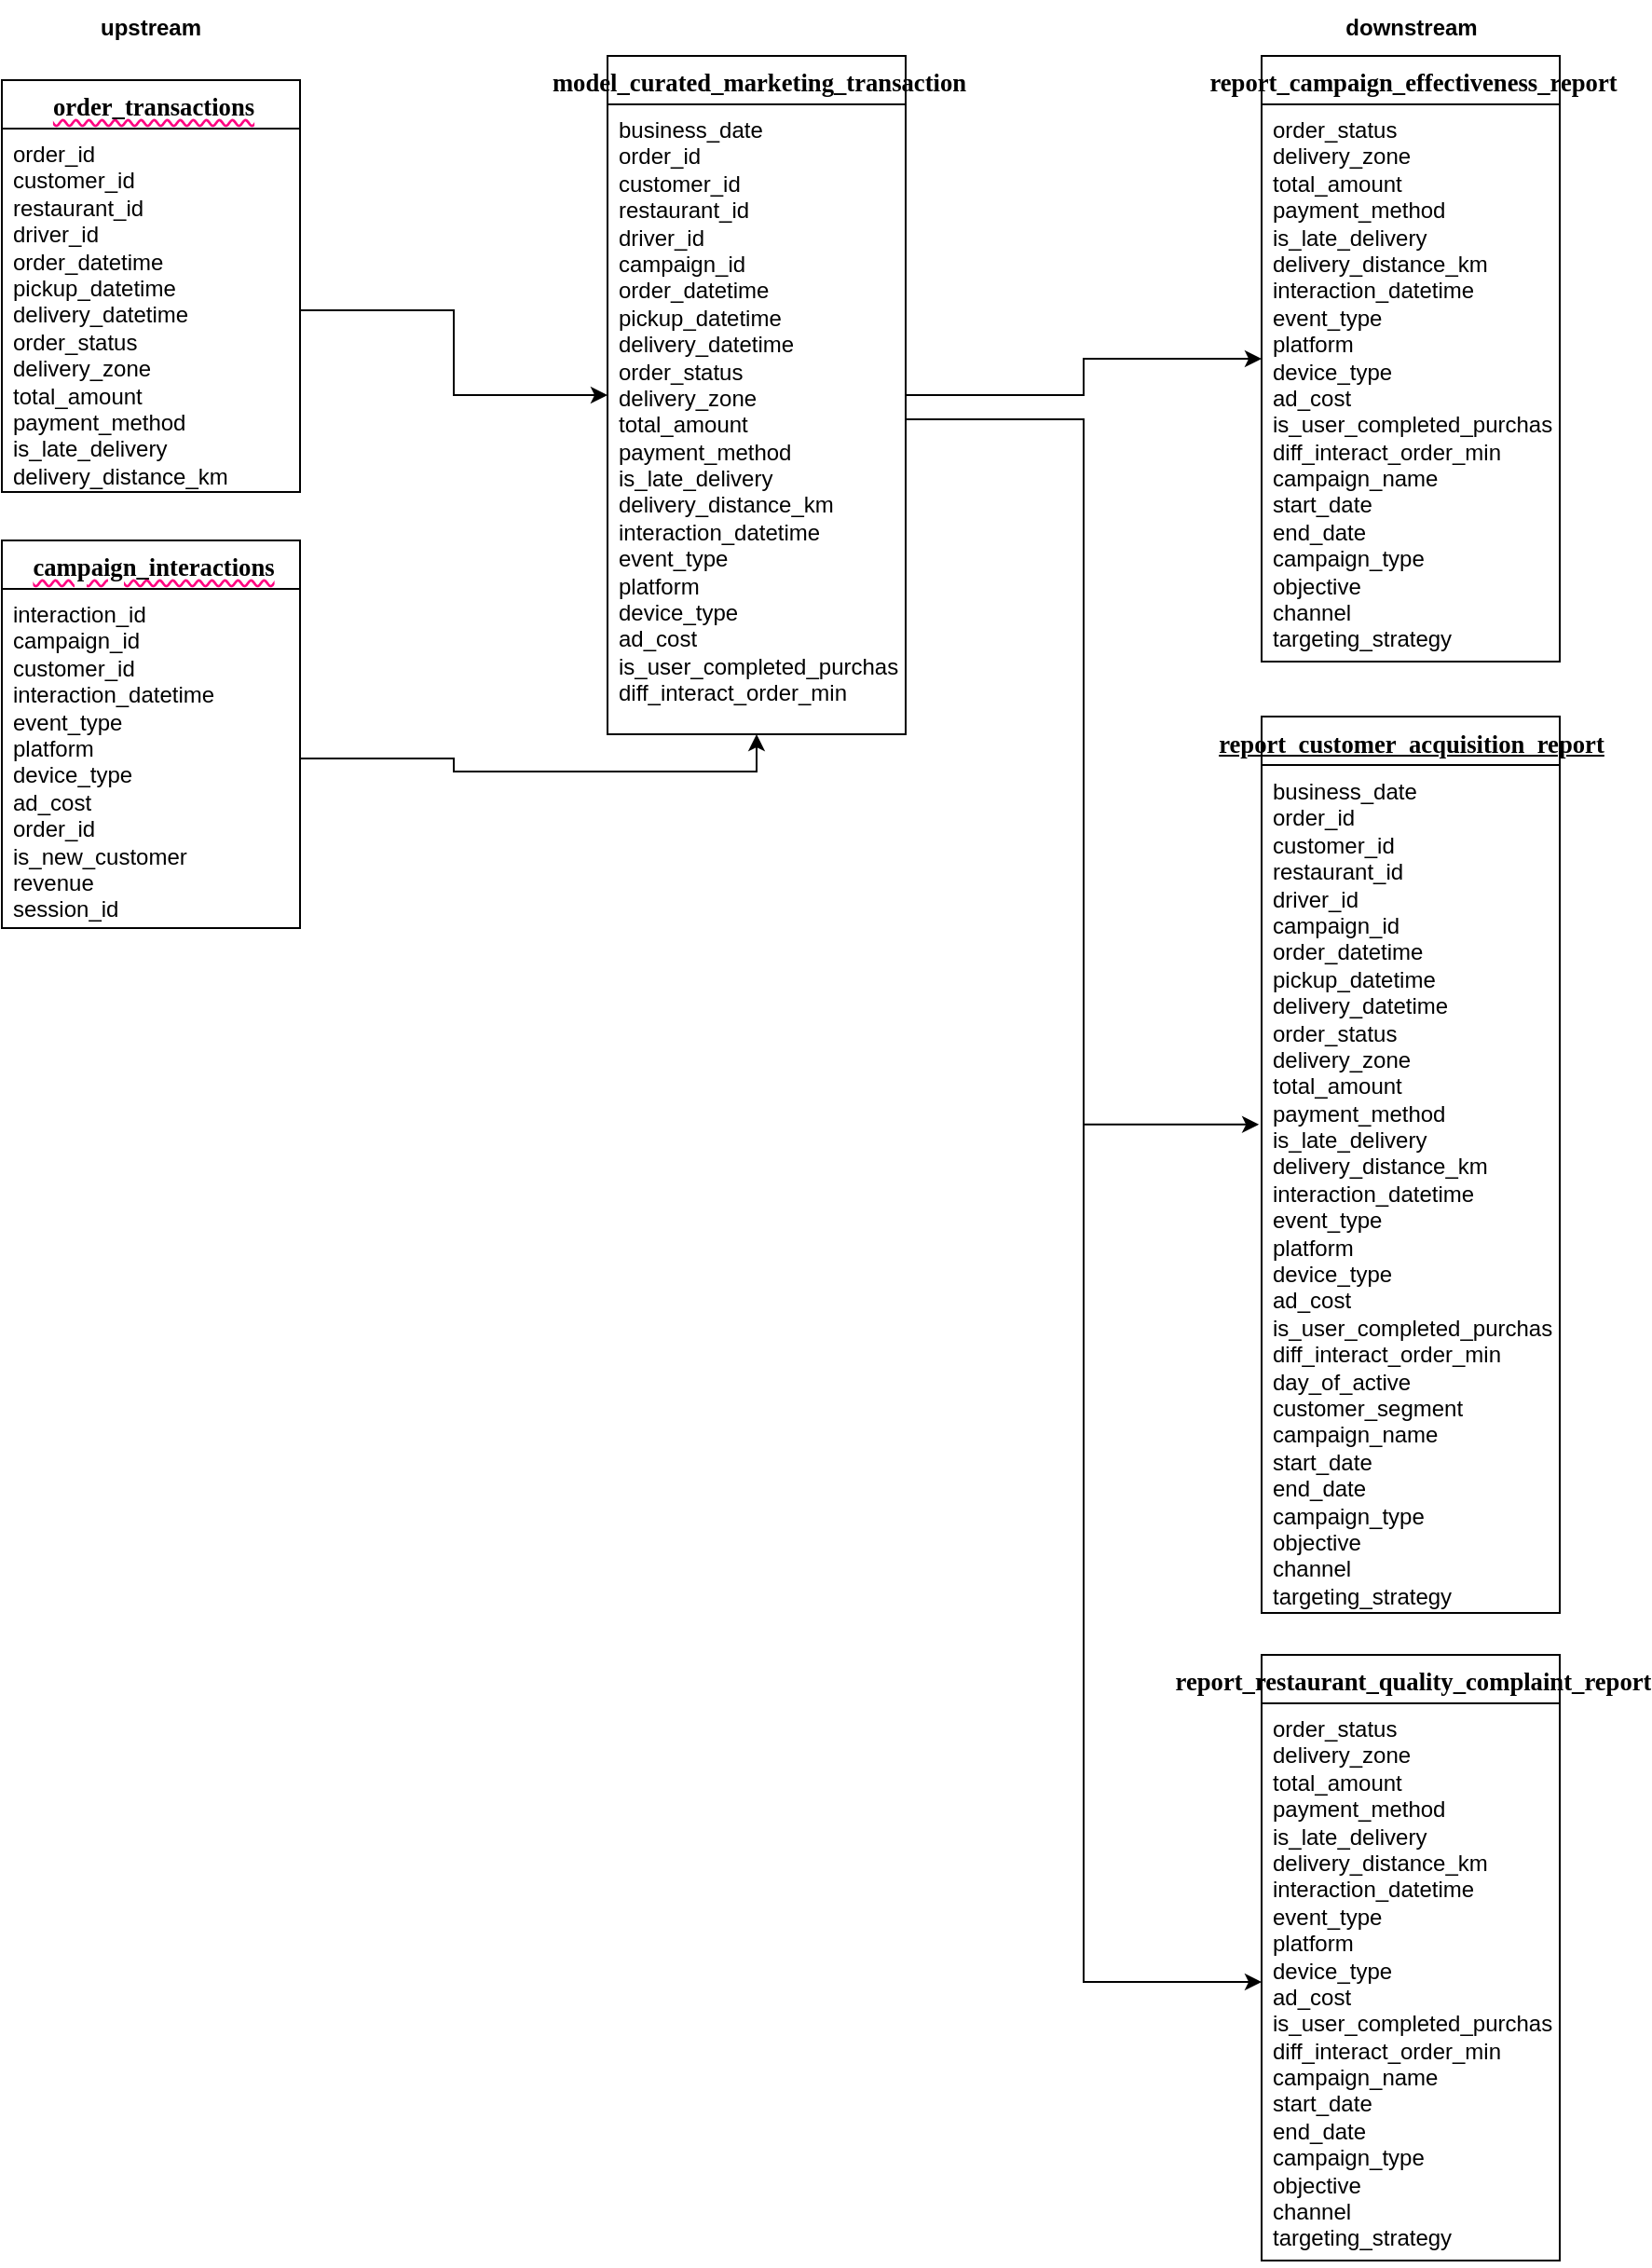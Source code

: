 <mxfile version="26.3.0" pages="11">
  <diagram name="model_curated_marketing_transaction" id="9f46799a-70d6-7492-0946-bef42562c5a5">
    <mxGraphModel dx="1042" dy="562" grid="1" gridSize="13" guides="1" tooltips="1" connect="1" arrows="1" fold="1" page="1" pageScale="1" pageWidth="827" pageHeight="583" background="none" math="0" shadow="0">
      <root>
        <mxCell id="0" />
        <mxCell id="1" parent="0" />
        <mxCell id="oYS0fC5f-7u1lGgBCeW5-36" style="edgeStyle=orthogonalEdgeStyle;rounded=0;orthogonalLoop=1;jettySize=auto;html=1;" parent="1" source="78961159f06e98e8-30" target="oYS0fC5f-7u1lGgBCeW5-4" edge="1">
          <mxGeometry relative="1" as="geometry" />
        </mxCell>
        <mxCell id="78961159f06e98e8-30" value="&lt;span style=&quot;padding: 0px 0px 0px 2px;&quot;&gt;&lt;span style=&quot;font-family: Consolas; font-size: 10pt; white-space-collapse: preserve;&quot;&gt;&lt;span&gt;&lt;font style=&quot;color: rgb(0, 0, 0);&quot;&gt;model_curated_marketing_transaction&lt;/font&gt;&lt;/span&gt;&lt;/span&gt;&lt;/span&gt;" style="swimlane;html=1;fontStyle=1;align=center;verticalAlign=top;childLayout=stackLayout;horizontal=1;startSize=26;horizontalStack=0;resizeParent=1;resizeLast=0;collapsible=1;marginBottom=0;swimlaneFillColor=#ffffff;rounded=0;shadow=0;comic=0;labelBackgroundColor=none;strokeWidth=1;fillColor=none;fontFamily=Verdana;fontSize=12" parent="1" vertex="1">
          <mxGeometry x="390" y="39" width="160" height="364" as="geometry">
            <mxRectangle x="430" y="83" width="300" height="30" as="alternateBounds" />
          </mxGeometry>
        </mxCell>
        <mxCell id="78961159f06e98e8-31" value="&lt;div&gt;business_date&lt;/div&gt;&lt;div&gt;order_id&lt;/div&gt;&lt;div&gt;customer_id&lt;/div&gt;&lt;div&gt;restaurant_id&lt;/div&gt;&lt;div&gt;driver_id&lt;/div&gt;&lt;div&gt;campaign_id&lt;/div&gt;&lt;div&gt;order_datetime&lt;/div&gt;&lt;div&gt;pickup_datetime&lt;/div&gt;&lt;div&gt;delivery_datetime&lt;/div&gt;&lt;div&gt;order_status&lt;/div&gt;&lt;div&gt;delivery_zone&lt;/div&gt;&lt;div&gt;total_amount&lt;/div&gt;&lt;div&gt;payment_method&lt;/div&gt;&lt;div&gt;is_late_delivery&lt;/div&gt;&lt;div&gt;delivery_distance_km&lt;/div&gt;&lt;div&gt;interaction_datetime&lt;/div&gt;&lt;div&gt;event_type&lt;/div&gt;&lt;div&gt;platform&lt;/div&gt;&lt;div&gt;device_type&lt;/div&gt;&lt;div&gt;ad_cost&lt;/div&gt;&lt;div&gt;is_user_completed_purchase_after_interacting&lt;/div&gt;&lt;div&gt;diff_interact_order_min&lt;/div&gt;" style="text;html=1;strokeColor=none;fillColor=none;align=left;verticalAlign=top;spacingLeft=4;spacingRight=4;whiteSpace=wrap;overflow=hidden;rotatable=0;points=[[0,0.5],[1,0.5]];portConstraint=eastwest;" parent="78961159f06e98e8-30" vertex="1">
          <mxGeometry y="26" width="160" height="338" as="geometry" />
        </mxCell>
        <mxCell id="oYS0fC5f-7u1lGgBCeW5-4" value="&lt;span style=&quot;padding: 0px 0px 0px 2px;&quot;&gt;&lt;span style=&quot;font-family: Consolas; font-size: 10pt; white-space-collapse: preserve;&quot;&gt;&lt;span&gt;&lt;font style=&quot;color: rgb(0, 0, 0);&quot;&gt;report_campaign_effectiveness_report&lt;/font&gt;&lt;/span&gt;&lt;/span&gt;&lt;/span&gt;" style="swimlane;html=1;fontStyle=1;align=center;verticalAlign=top;childLayout=stackLayout;horizontal=1;startSize=26;horizontalStack=0;resizeParent=1;resizeLast=0;collapsible=1;marginBottom=0;swimlaneFillColor=#ffffff;rounded=0;shadow=0;comic=0;labelBackgroundColor=none;strokeWidth=1;fillColor=none;fontFamily=Verdana;fontSize=12" parent="1" vertex="1">
          <mxGeometry x="741" y="39" width="160" height="325" as="geometry">
            <mxRectangle x="676" y="104" width="300" height="30" as="alternateBounds" />
          </mxGeometry>
        </mxCell>
        <mxCell id="oYS0fC5f-7u1lGgBCeW5-5" value="&lt;div&gt;order_status&lt;/div&gt;&lt;div&gt;delivery_zone&lt;/div&gt;&lt;div&gt;total_amount&lt;/div&gt;&lt;div&gt;payment_method&lt;/div&gt;&lt;div&gt;is_late_delivery&lt;/div&gt;&lt;div&gt;delivery_distance_km&lt;/div&gt;&lt;div&gt;interaction_datetime&lt;/div&gt;&lt;div&gt;event_type&lt;/div&gt;&lt;div&gt;platform&lt;/div&gt;&lt;div&gt;device_type&lt;/div&gt;&lt;div&gt;ad_cost&lt;/div&gt;&lt;div&gt;is_user_completed_purchase_after_interacting&lt;/div&gt;&lt;div&gt;diff_interact_order_min&lt;/div&gt;&lt;div&gt;campaign_name&lt;/div&gt;&lt;div&gt;start_date&lt;/div&gt;&lt;div&gt;end_date&lt;/div&gt;&lt;div&gt;campaign_type&lt;/div&gt;&lt;div&gt;objective&lt;/div&gt;&lt;div&gt;channel&lt;/div&gt;&lt;div&gt;targeting_strategy&lt;/div&gt;" style="text;html=1;strokeColor=none;fillColor=none;align=left;verticalAlign=top;spacingLeft=4;spacingRight=4;whiteSpace=wrap;overflow=hidden;rotatable=0;points=[[0,0.5],[1,0.5]];portConstraint=eastwest;" parent="oYS0fC5f-7u1lGgBCeW5-4" vertex="1">
          <mxGeometry y="26" width="160" height="299" as="geometry" />
        </mxCell>
        <mxCell id="oYS0fC5f-7u1lGgBCeW5-38" value="&lt;b&gt;upstream&lt;/b&gt;" style="text;html=1;align=center;verticalAlign=middle;whiteSpace=wrap;rounded=0;" parent="1" vertex="1">
          <mxGeometry x="115" y="9" width="60" height="30" as="geometry" />
        </mxCell>
        <mxCell id="oYS0fC5f-7u1lGgBCeW5-39" value="&lt;b&gt;downstream&lt;/b&gt;" style="text;html=1;align=center;verticalAlign=middle;whiteSpace=wrap;rounded=0;" parent="1" vertex="1">
          <mxGeometry x="762.5" y="9" width="117" height="30" as="geometry" />
        </mxCell>
        <mxCell id="e8MScq0TWkGNWvf6WGA--1" value="&lt;span style=&quot;padding: 0px 0px 0px 2px;&quot;&gt;&lt;span style=&quot;font-family: Consolas; font-size: 10pt; white-space-collapse: preserve;&quot;&gt;&lt;span style=&quot;text-decoration-line: underline; text-decoration-color: rgb(255, 0, 128); text-decoration-style: wavy;&quot;&gt;&lt;font style=&quot;color: rgb(0, 0, 0);&quot;&gt;order_transactions&lt;/font&gt;&lt;/span&gt;&lt;/span&gt;&lt;/span&gt;" style="swimlane;html=1;fontStyle=1;align=center;verticalAlign=top;childLayout=stackLayout;horizontal=1;startSize=26;horizontalStack=0;resizeParent=1;resizeLast=0;collapsible=1;marginBottom=0;swimlaneFillColor=#ffffff;rounded=0;shadow=0;comic=0;labelBackgroundColor=none;strokeWidth=1;fillColor=none;fontFamily=Verdana;fontSize=12" vertex="1" parent="1">
          <mxGeometry x="65" y="52" width="160" height="221" as="geometry">
            <mxRectangle x="78" y="91" width="110" height="30" as="alternateBounds" />
          </mxGeometry>
        </mxCell>
        <mxCell id="e8MScq0TWkGNWvf6WGA--2" value="&lt;div&gt;order_id&lt;/div&gt;&lt;div&gt;customer_id&lt;/div&gt;&lt;div&gt;restaurant_id&lt;/div&gt;&lt;div&gt;driver_id&lt;/div&gt;&lt;div&gt;order_datetime&lt;/div&gt;&lt;div&gt;pickup_datetime&lt;/div&gt;&lt;div&gt;delivery_datetime&lt;/div&gt;&lt;div&gt;order_status&lt;/div&gt;&lt;div&gt;delivery_zone&lt;/div&gt;&lt;div&gt;total_amount&lt;/div&gt;&lt;div&gt;payment_method&lt;/div&gt;&lt;div&gt;is_late_delivery&lt;/div&gt;&lt;div&gt;delivery_distance_km&lt;/div&gt;" style="text;html=1;strokeColor=none;fillColor=none;align=left;verticalAlign=top;spacingLeft=4;spacingRight=4;whiteSpace=wrap;overflow=hidden;rotatable=0;points=[[0,0.5],[1,0.5]];portConstraint=eastwest;" vertex="1" parent="e8MScq0TWkGNWvf6WGA--1">
          <mxGeometry y="26" width="160" height="195" as="geometry" />
        </mxCell>
        <mxCell id="e8MScq0TWkGNWvf6WGA--3" style="edgeStyle=orthogonalEdgeStyle;rounded=0;orthogonalLoop=1;jettySize=auto;html=1;exitX=1;exitY=0.5;exitDx=0;exitDy=0;" edge="1" parent="1" source="e8MScq0TWkGNWvf6WGA--2" target="78961159f06e98e8-30">
          <mxGeometry relative="1" as="geometry" />
        </mxCell>
        <mxCell id="GAQ1dP9apjf_NcSQ1Jh--1" value="&lt;span style=&quot;padding: 0px 0px 0px 2px;&quot;&gt;&lt;span style=&quot;font-family: Consolas; font-size: 10pt; white-space-collapse: preserve;&quot;&gt;&lt;span style=&quot;text-decoration-line: underline; text-decoration-color: rgb(255, 0, 128); text-decoration-style: wavy;&quot;&gt;&lt;font style=&quot;color: rgb(0, 0, 0);&quot;&gt;campaign_interactions&lt;/font&gt;&lt;/span&gt;&lt;/span&gt;&lt;/span&gt;" style="swimlane;html=1;fontStyle=1;align=center;verticalAlign=top;childLayout=stackLayout;horizontal=1;startSize=26;horizontalStack=0;resizeParent=1;resizeLast=0;collapsible=1;marginBottom=0;swimlaneFillColor=#ffffff;rounded=0;shadow=0;comic=0;labelBackgroundColor=none;strokeWidth=1;fillColor=none;fontFamily=Verdana;fontSize=12" vertex="1" parent="1">
          <mxGeometry x="65" y="299" width="160" height="208" as="geometry">
            <mxRectangle x="78" y="390" width="195" height="26" as="alternateBounds" />
          </mxGeometry>
        </mxCell>
        <mxCell id="GAQ1dP9apjf_NcSQ1Jh--2" value="&lt;div&gt;interaction_id&lt;/div&gt;&lt;div&gt;campaign_id&lt;/div&gt;&lt;div&gt;customer_id&lt;/div&gt;&lt;div&gt;interaction_datetime&lt;/div&gt;&lt;div&gt;event_type&lt;/div&gt;&lt;div&gt;platform&lt;/div&gt;&lt;div&gt;device_type&lt;/div&gt;&lt;div&gt;ad_cost&lt;/div&gt;&lt;div&gt;order_id&lt;/div&gt;&lt;div&gt;is_new_customer&lt;/div&gt;&lt;div&gt;revenue&lt;/div&gt;&lt;div&gt;session_id&lt;/div&gt;" style="text;html=1;strokeColor=none;fillColor=none;align=left;verticalAlign=top;spacingLeft=4;spacingRight=4;whiteSpace=wrap;overflow=hidden;rotatable=0;points=[[0,0.5],[1,0.5]];portConstraint=eastwest;" vertex="1" parent="GAQ1dP9apjf_NcSQ1Jh--1">
          <mxGeometry y="26" width="160" height="182" as="geometry" />
        </mxCell>
        <mxCell id="GAQ1dP9apjf_NcSQ1Jh--4" style="edgeStyle=orthogonalEdgeStyle;rounded=0;orthogonalLoop=1;jettySize=auto;html=1;entryX=0.5;entryY=1;entryDx=0;entryDy=0;" edge="1" parent="1" source="GAQ1dP9apjf_NcSQ1Jh--2" target="78961159f06e98e8-30">
          <mxGeometry relative="1" as="geometry" />
        </mxCell>
        <mxCell id="VP5cVmFpx7OYEhHz-2Qz-1" value="&lt;span style=&quot;font-family: Consolas; font-size: 13.333px; text-align: left; white-space-collapse: preserve; text-decoration-line: underline;&quot;&gt;&lt;font style=&quot;color: rgb(0, 0, 0);&quot;&gt;report_customer_acquisition_report&lt;/font&gt;&lt;/span&gt;" style="swimlane;html=1;fontStyle=1;align=center;verticalAlign=top;childLayout=stackLayout;horizontal=1;startSize=26;horizontalStack=0;resizeParent=1;resizeLast=0;collapsible=1;marginBottom=0;swimlaneFillColor=#ffffff;rounded=0;shadow=0;comic=0;labelBackgroundColor=none;strokeWidth=1;fillColor=none;fontFamily=Verdana;fontSize=12" vertex="1" parent="1">
          <mxGeometry x="741" y="393.5" width="160" height="481" as="geometry">
            <mxRectangle x="715" y="139" width="300" height="30" as="alternateBounds" />
          </mxGeometry>
        </mxCell>
        <mxCell id="VP5cVmFpx7OYEhHz-2Qz-2" value="business_date&lt;br style=&quot;padding: 0px; margin: 0px;&quot;&gt;order_id&lt;br style=&quot;padding: 0px; margin: 0px;&quot;&gt;customer_id&lt;br style=&quot;padding: 0px; margin: 0px;&quot;&gt;restaurant_id&lt;br style=&quot;padding: 0px; margin: 0px;&quot;&gt;driver_id&lt;br style=&quot;padding: 0px; margin: 0px;&quot;&gt;campaign_id&lt;br style=&quot;padding: 0px; margin: 0px;&quot;&gt;order_datetime&lt;br style=&quot;padding: 0px; margin: 0px;&quot;&gt;pickup_datetime&lt;br style=&quot;padding: 0px; margin: 0px;&quot;&gt;delivery_datetime&lt;br style=&quot;padding: 0px; margin: 0px;&quot;&gt;order_status&lt;br style=&quot;padding: 0px; margin: 0px;&quot;&gt;delivery_zone&lt;br style=&quot;padding: 0px; margin: 0px;&quot;&gt;total_amount&lt;br style=&quot;padding: 0px; margin: 0px;&quot;&gt;payment_method&lt;br style=&quot;padding: 0px; margin: 0px;&quot;&gt;is_late_delivery&lt;br style=&quot;padding: 0px; margin: 0px;&quot;&gt;delivery_distance_km&lt;br style=&quot;padding: 0px; margin: 0px;&quot;&gt;interaction_datetime&lt;br style=&quot;padding: 0px; margin: 0px;&quot;&gt;event_type&lt;br style=&quot;padding: 0px; margin: 0px;&quot;&gt;platform&lt;br style=&quot;padding: 0px; margin: 0px;&quot;&gt;device_type&lt;br style=&quot;padding: 0px; margin: 0px;&quot;&gt;ad_cost&lt;br style=&quot;padding: 0px; margin: 0px;&quot;&gt;is_user_completed_purchase_after_interacting&lt;br style=&quot;padding: 0px; margin: 0px;&quot;&gt;diff_interact_order_min&lt;br style=&quot;padding: 0px; margin: 0px;&quot;&gt;day_of_active&lt;br style=&quot;padding: 0px; margin: 0px;&quot;&gt;customer_segment&lt;br style=&quot;padding: 0px; margin: 0px;&quot;&gt;campaign_name&lt;br style=&quot;padding: 0px; margin: 0px;&quot;&gt;start_date&lt;br style=&quot;padding: 0px; margin: 0px;&quot;&gt;end_date&lt;br style=&quot;padding: 0px; margin: 0px;&quot;&gt;campaign_type&lt;br style=&quot;padding: 0px; margin: 0px;&quot;&gt;objective&lt;br style=&quot;padding: 0px; margin: 0px;&quot;&gt;channel&lt;br style=&quot;padding: 0px; margin: 0px;&quot;&gt;targeting_strategy" style="text;html=1;strokeColor=none;fillColor=none;align=left;verticalAlign=top;spacingLeft=4;spacingRight=4;whiteSpace=wrap;overflow=hidden;rotatable=0;points=[[0,0.5],[1,0.5]];portConstraint=eastwest;" vertex="1" parent="VP5cVmFpx7OYEhHz-2Qz-1">
          <mxGeometry y="26" width="160" height="455" as="geometry" />
        </mxCell>
        <mxCell id="bbTjeCZdzCjeosVF4pT2-1" value="&lt;span style=&quot;padding: 0px 0px 0px 2px;&quot;&gt;&lt;span style=&quot;font-family: Consolas; font-size: 10pt; white-space-collapse: preserve;&quot;&gt;&lt;span&gt;&lt;font style=&quot;color: rgb(0, 0, 0);&quot;&gt;report_restaurant_quality_complaint_report&lt;/font&gt;&lt;/span&gt;&lt;/span&gt;&lt;/span&gt;" style="swimlane;html=1;fontStyle=1;align=center;verticalAlign=top;childLayout=stackLayout;horizontal=1;startSize=26;horizontalStack=0;resizeParent=1;resizeLast=0;collapsible=1;marginBottom=0;swimlaneFillColor=#ffffff;rounded=0;shadow=0;comic=0;labelBackgroundColor=none;strokeWidth=1;fillColor=none;fontFamily=Verdana;fontSize=12" vertex="1" parent="1">
          <mxGeometry x="741" y="897" width="160" height="325" as="geometry">
            <mxRectangle x="676" y="104" width="300" height="30" as="alternateBounds" />
          </mxGeometry>
        </mxCell>
        <mxCell id="bbTjeCZdzCjeosVF4pT2-2" value="&lt;div&gt;order_status&lt;/div&gt;&lt;div&gt;delivery_zone&lt;/div&gt;&lt;div&gt;total_amount&lt;/div&gt;&lt;div&gt;payment_method&lt;/div&gt;&lt;div&gt;is_late_delivery&lt;/div&gt;&lt;div&gt;delivery_distance_km&lt;/div&gt;&lt;div&gt;interaction_datetime&lt;/div&gt;&lt;div&gt;event_type&lt;/div&gt;&lt;div&gt;platform&lt;/div&gt;&lt;div&gt;device_type&lt;/div&gt;&lt;div&gt;ad_cost&lt;/div&gt;&lt;div&gt;is_user_completed_purchase_after_interacting&lt;/div&gt;&lt;div&gt;diff_interact_order_min&lt;/div&gt;&lt;div&gt;campaign_name&lt;/div&gt;&lt;div&gt;start_date&lt;/div&gt;&lt;div&gt;end_date&lt;/div&gt;&lt;div&gt;campaign_type&lt;/div&gt;&lt;div&gt;objective&lt;/div&gt;&lt;div&gt;channel&lt;/div&gt;&lt;div&gt;targeting_strategy&lt;/div&gt;" style="text;html=1;strokeColor=none;fillColor=none;align=left;verticalAlign=top;spacingLeft=4;spacingRight=4;whiteSpace=wrap;overflow=hidden;rotatable=0;points=[[0,0.5],[1,0.5]];portConstraint=eastwest;" vertex="1" parent="bbTjeCZdzCjeosVF4pT2-1">
          <mxGeometry y="26" width="160" height="299" as="geometry" />
        </mxCell>
        <mxCell id="bbTjeCZdzCjeosVF4pT2-3" style="edgeStyle=orthogonalEdgeStyle;rounded=0;orthogonalLoop=1;jettySize=auto;html=1;" edge="1" parent="1" source="78961159f06e98e8-31" target="bbTjeCZdzCjeosVF4pT2-2">
          <mxGeometry relative="1" as="geometry" />
        </mxCell>
        <mxCell id="bbTjeCZdzCjeosVF4pT2-4" style="edgeStyle=orthogonalEdgeStyle;rounded=0;orthogonalLoop=1;jettySize=auto;html=1;entryX=-0.009;entryY=0.424;entryDx=0;entryDy=0;entryPerimeter=0;" edge="1" parent="1" source="78961159f06e98e8-31" target="VP5cVmFpx7OYEhHz-2Qz-2">
          <mxGeometry relative="1" as="geometry" />
        </mxCell>
      </root>
    </mxGraphModel>
  </diagram>
  <diagram name="model_curated_customers_repeat_order" id="TajyQBQ1LryjdSFuhC_a">
    <mxGraphModel dx="1042" dy="562" grid="1" gridSize="13" guides="1" tooltips="1" connect="1" arrows="1" fold="1" page="1" pageScale="1" pageWidth="827" pageHeight="583" background="none" math="0" shadow="0">
      <root>
        <mxCell id="1IIWBY1DcQ3-wj73nSAr-0" />
        <mxCell id="1IIWBY1DcQ3-wj73nSAr-1" parent="1IIWBY1DcQ3-wj73nSAr-0" />
        <mxCell id="1IIWBY1DcQ3-wj73nSAr-2" style="edgeStyle=orthogonalEdgeStyle;rounded=0;orthogonalLoop=1;jettySize=auto;html=1;" edge="1" parent="1IIWBY1DcQ3-wj73nSAr-1" source="1IIWBY1DcQ3-wj73nSAr-4" target="1IIWBY1DcQ3-wj73nSAr-6">
          <mxGeometry relative="1" as="geometry" />
        </mxCell>
        <mxCell id="1IIWBY1DcQ3-wj73nSAr-4" value="&lt;span style=&quot;padding: 0px 0px 0px 2px;&quot;&gt;&lt;span style=&quot;font-family: Consolas; font-size: 10pt; white-space-collapse: preserve;&quot;&gt;&lt;span&gt;&lt;font style=&quot;color: rgb(0, 0, 0);&quot;&gt;model_curated_customers_repeat_order&lt;/font&gt;&lt;/span&gt;&lt;/span&gt;&lt;/span&gt;" style="swimlane;html=1;fontStyle=1;align=center;verticalAlign=top;childLayout=stackLayout;horizontal=1;startSize=26;horizontalStack=0;resizeParent=1;resizeLast=0;collapsible=1;marginBottom=0;swimlaneFillColor=#ffffff;rounded=0;shadow=0;comic=0;labelBackgroundColor=none;strokeWidth=1;fillColor=none;fontFamily=Verdana;fontSize=12" vertex="1" parent="1IIWBY1DcQ3-wj73nSAr-1">
          <mxGeometry x="390" y="39" width="160" height="364" as="geometry">
            <mxRectangle x="430" y="83" width="300" height="30" as="alternateBounds" />
          </mxGeometry>
        </mxCell>
        <mxCell id="1IIWBY1DcQ3-wj73nSAr-5" value="&lt;div&gt;business_date&lt;/div&gt;&lt;div&gt;order_id&lt;/div&gt;&lt;div&gt;customer_id&lt;/div&gt;&lt;div&gt;restaurant_id&lt;/div&gt;&lt;div&gt;driver_id&lt;/div&gt;&lt;div&gt;campaign_id&lt;/div&gt;&lt;div&gt;order_datetime&lt;/div&gt;&lt;div&gt;pickup_datetime&lt;/div&gt;&lt;div&gt;delivery_datetime&lt;/div&gt;&lt;div&gt;order_status&lt;/div&gt;&lt;div&gt;delivery_zone&lt;/div&gt;&lt;div&gt;total_amount&lt;/div&gt;&lt;div&gt;payment_method&lt;/div&gt;&lt;div&gt;is_late_delivery&lt;/div&gt;&lt;div&gt;delivery_distance_km&lt;/div&gt;&lt;div&gt;interaction_datetime&lt;/div&gt;&lt;div&gt;event_type&lt;/div&gt;&lt;div&gt;platform&lt;/div&gt;&lt;div&gt;device_type&lt;/div&gt;&lt;div&gt;ad_cost&lt;/div&gt;&lt;div&gt;is_user_completed_purchase_after_interacting&lt;/div&gt;&lt;div&gt;diff_interact_order_min&lt;/div&gt;" style="text;html=1;strokeColor=none;fillColor=none;align=left;verticalAlign=top;spacingLeft=4;spacingRight=4;whiteSpace=wrap;overflow=hidden;rotatable=0;points=[[0,0.5],[1,0.5]];portConstraint=eastwest;" vertex="1" parent="1IIWBY1DcQ3-wj73nSAr-4">
          <mxGeometry y="26" width="160" height="338" as="geometry" />
        </mxCell>
        <mxCell id="1IIWBY1DcQ3-wj73nSAr-6" value="&lt;span style=&quot;padding: 0px 0px 0px 2px;&quot;&gt;&lt;span style=&quot;font-family: Consolas; font-size: 10pt; white-space-collapse: preserve;&quot;&gt;&lt;font style=&quot;color: rgb(0, 0, 0);&quot;&gt;&lt;font style=&quot;&quot;&gt;&lt;span&gt;&lt;/span&gt;&lt;/font&gt;&lt;span&gt;report_restaurant_quality_complaint_report&lt;/span&gt;&lt;/font&gt;&lt;/span&gt;&lt;/span&gt;" style="swimlane;html=1;fontStyle=1;align=center;verticalAlign=top;childLayout=stackLayout;horizontal=1;startSize=26;horizontalStack=0;resizeParent=1;resizeLast=0;collapsible=1;marginBottom=0;swimlaneFillColor=#ffffff;rounded=0;shadow=0;comic=0;labelBackgroundColor=none;strokeWidth=1;fillColor=none;fontFamily=Verdana;fontSize=12" vertex="1" parent="1IIWBY1DcQ3-wj73nSAr-1">
          <mxGeometry x="741" y="39" width="160" height="572" as="geometry">
            <mxRectangle x="676" y="104" width="300" height="30" as="alternateBounds" />
          </mxGeometry>
        </mxCell>
        <mxCell id="1IIWBY1DcQ3-wj73nSAr-7" value="&lt;div&gt;business_date&lt;/div&gt;&lt;div&gt;order_id&lt;/div&gt;&lt;div&gt;customer_id&lt;/div&gt;&lt;div&gt;restaurant_id&lt;/div&gt;&lt;div&gt;driver_id&lt;/div&gt;&lt;div&gt;campaign_id&lt;/div&gt;&lt;div&gt;order_datetime&lt;/div&gt;&lt;div&gt;pickup_datetime&lt;/div&gt;&lt;div&gt;delivery_datetime&lt;/div&gt;&lt;div&gt;order_status&lt;/div&gt;&lt;div&gt;delivery_zone&lt;/div&gt;&lt;div&gt;total_amount&lt;/div&gt;&lt;div&gt;payment_method&lt;/div&gt;&lt;div&gt;is_late_delivery&lt;/div&gt;&lt;div&gt;delivery_distance_km&lt;/div&gt;&lt;div&gt;interaction_datetime&lt;/div&gt;&lt;div&gt;event_type&lt;/div&gt;&lt;div&gt;platform&lt;/div&gt;&lt;div&gt;device_type&lt;/div&gt;&lt;div&gt;ad_cost&lt;/div&gt;&lt;div&gt;is_user_completed_purchase_after_interacting&lt;/div&gt;&lt;div&gt;diff_interact_order_min&lt;/div&gt;&lt;div&gt;restaurant_name&lt;/div&gt;&lt;div&gt;issue_type&lt;/div&gt;&lt;div&gt;issue_sub_type&lt;/div&gt;&lt;div&gt;channel&lt;/div&gt;&lt;div&gt;status&lt;/div&gt;&lt;div&gt;csat_score&lt;/div&gt;&lt;div&gt;compensation_amount&lt;/div&gt;&lt;div&gt;resolved_by_agent_id&lt;/div&gt;&lt;div&gt;opened_datetime&lt;/div&gt;&lt;div&gt;resolved_datetime&lt;/div&gt;&lt;div&gt;time_opend_to_resolved_min&lt;/div&gt;&lt;div&gt;is_order_has_complaint&lt;/div&gt;&lt;div&gt;latest_order_datetime&lt;/div&gt;&lt;div&gt;latest_complained_datetime&lt;/div&gt;&lt;div&gt;is_still_repeat_order&lt;/div&gt;" style="text;html=1;strokeColor=none;fillColor=none;align=left;verticalAlign=top;spacingLeft=4;spacingRight=4;whiteSpace=wrap;overflow=hidden;rotatable=0;points=[[0,0.5],[1,0.5]];portConstraint=eastwest;" vertex="1" parent="1IIWBY1DcQ3-wj73nSAr-6">
          <mxGeometry y="26" width="160" height="546" as="geometry" />
        </mxCell>
        <mxCell id="1IIWBY1DcQ3-wj73nSAr-8" value="&lt;b&gt;upstream&lt;/b&gt;" style="text;html=1;align=center;verticalAlign=middle;whiteSpace=wrap;rounded=0;" vertex="1" parent="1IIWBY1DcQ3-wj73nSAr-1">
          <mxGeometry x="115" y="9" width="60" height="30" as="geometry" />
        </mxCell>
        <mxCell id="1IIWBY1DcQ3-wj73nSAr-9" value="&lt;b&gt;downstream&lt;/b&gt;" style="text;html=1;align=center;verticalAlign=middle;whiteSpace=wrap;rounded=0;" vertex="1" parent="1IIWBY1DcQ3-wj73nSAr-1">
          <mxGeometry x="762.5" y="9" width="117" height="30" as="geometry" />
        </mxCell>
        <mxCell id="1IIWBY1DcQ3-wj73nSAr-10" value="&lt;span style=&quot;padding: 0px 0px 0px 2px;&quot;&gt;&lt;span style=&quot;font-family: Consolas; font-size: 10pt; white-space-collapse: preserve;&quot;&gt;&lt;span style=&quot;text-decoration-line: underline; text-decoration-color: rgb(255, 0, 128); text-decoration-style: wavy;&quot;&gt;&lt;font style=&quot;color: rgb(0, 0, 0);&quot;&gt;order_transactions&lt;/font&gt;&lt;/span&gt;&lt;/span&gt;&lt;/span&gt;" style="swimlane;html=1;fontStyle=1;align=center;verticalAlign=top;childLayout=stackLayout;horizontal=1;startSize=26;horizontalStack=0;resizeParent=1;resizeLast=0;collapsible=1;marginBottom=0;swimlaneFillColor=#ffffff;rounded=0;shadow=0;comic=0;labelBackgroundColor=none;strokeWidth=1;fillColor=none;fontFamily=Verdana;fontSize=12" vertex="1" parent="1IIWBY1DcQ3-wj73nSAr-1">
          <mxGeometry x="65" y="52" width="160" height="221" as="geometry">
            <mxRectangle x="78" y="91" width="110" height="30" as="alternateBounds" />
          </mxGeometry>
        </mxCell>
        <mxCell id="1IIWBY1DcQ3-wj73nSAr-11" value="&lt;div&gt;order_id&lt;/div&gt;&lt;div&gt;customer_id&lt;/div&gt;&lt;div&gt;restaurant_id&lt;/div&gt;&lt;div&gt;driver_id&lt;/div&gt;&lt;div&gt;order_datetime&lt;/div&gt;&lt;div&gt;pickup_datetime&lt;/div&gt;&lt;div&gt;delivery_datetime&lt;/div&gt;&lt;div&gt;order_status&lt;/div&gt;&lt;div&gt;delivery_zone&lt;/div&gt;&lt;div&gt;total_amount&lt;/div&gt;&lt;div&gt;payment_method&lt;/div&gt;&lt;div&gt;is_late_delivery&lt;/div&gt;&lt;div&gt;delivery_distance_km&lt;/div&gt;" style="text;html=1;strokeColor=none;fillColor=none;align=left;verticalAlign=top;spacingLeft=4;spacingRight=4;whiteSpace=wrap;overflow=hidden;rotatable=0;points=[[0,0.5],[1,0.5]];portConstraint=eastwest;" vertex="1" parent="1IIWBY1DcQ3-wj73nSAr-10">
          <mxGeometry y="26" width="160" height="195" as="geometry" />
        </mxCell>
        <mxCell id="1IIWBY1DcQ3-wj73nSAr-12" style="edgeStyle=orthogonalEdgeStyle;rounded=0;orthogonalLoop=1;jettySize=auto;html=1;exitX=1;exitY=0.5;exitDx=0;exitDy=0;" edge="1" parent="1IIWBY1DcQ3-wj73nSAr-1" source="1IIWBY1DcQ3-wj73nSAr-11" target="1IIWBY1DcQ3-wj73nSAr-4">
          <mxGeometry relative="1" as="geometry" />
        </mxCell>
        <mxCell id="1IIWBY1DcQ3-wj73nSAr-15" style="edgeStyle=orthogonalEdgeStyle;rounded=0;orthogonalLoop=1;jettySize=auto;html=1;entryX=0.5;entryY=1;entryDx=0;entryDy=0;exitX=1.006;exitY=0.405;exitDx=0;exitDy=0;exitPerimeter=0;" edge="1" parent="1IIWBY1DcQ3-wj73nSAr-1" source="Y-BN4ERuuRNDgge80qj8-1" target="1IIWBY1DcQ3-wj73nSAr-4">
          <mxGeometry relative="1" as="geometry">
            <mxPoint x="221" y="417" as="sourcePoint" />
          </mxGeometry>
        </mxCell>
        <mxCell id="Y-BN4ERuuRNDgge80qj8-0" value="&lt;span style=&quot;padding: 0px 0px 0px 2px;&quot;&gt;&lt;span style=&quot;font-family: Consolas; font-size: 10pt; white-space-collapse: preserve;&quot;&gt;&lt;span&gt;&lt;font style=&quot;color: rgb(0, 0, 0);&quot;&gt;support_tickets&lt;/font&gt;&lt;/span&gt;&lt;/span&gt;&lt;/span&gt;" style="swimlane;html=1;fontStyle=1;align=center;verticalAlign=top;childLayout=stackLayout;horizontal=1;startSize=26;horizontalStack=0;resizeParent=1;resizeLast=0;collapsible=1;marginBottom=0;swimlaneFillColor=#ffffff;rounded=0;shadow=0;comic=0;labelBackgroundColor=none;strokeWidth=1;fillColor=none;fontFamily=Verdana;fontSize=12" vertex="1" parent="1IIWBY1DcQ3-wj73nSAr-1">
          <mxGeometry x="65" y="292" width="160" height="277" as="geometry">
            <mxRectangle x="430" y="83" width="300" height="30" as="alternateBounds" />
          </mxGeometry>
        </mxCell>
        <mxCell id="Y-BN4ERuuRNDgge80qj8-1" value="&lt;div&gt;ticket_id&lt;/div&gt;&lt;div&gt;order_id&lt;/div&gt;&lt;div&gt;customer_id&lt;/div&gt;&lt;div&gt;driver_id&lt;/div&gt;&lt;div&gt;restaurant_id&lt;/div&gt;&lt;div&gt;issue_type&lt;/div&gt;&lt;div&gt;issue_sub_type&lt;/div&gt;&lt;div&gt;channel&lt;/div&gt;&lt;div&gt;opened_datetime&lt;/div&gt;&lt;div&gt;resolved_datetime&lt;/div&gt;&lt;div&gt;status&lt;/div&gt;&lt;div&gt;csat_score&lt;/div&gt;&lt;div&gt;compensation_amount&lt;/div&gt;&lt;div&gt;resolved_by_agent_id&lt;/div&gt;" style="text;html=1;strokeColor=none;fillColor=none;align=left;verticalAlign=top;spacingLeft=4;spacingRight=4;whiteSpace=wrap;overflow=hidden;rotatable=0;points=[[0,0.5],[1,0.5]];portConstraint=eastwest;" vertex="1" parent="Y-BN4ERuuRNDgge80qj8-0">
          <mxGeometry y="26" width="160" height="221" as="geometry" />
        </mxCell>
        <mxCell id="Nz9BfYz8xgE7lIZrSDog-2" style="edgeStyle=orthogonalEdgeStyle;rounded=0;orthogonalLoop=1;jettySize=auto;html=1;" edge="1" parent="1IIWBY1DcQ3-wj73nSAr-1" source="Nz9BfYz8xgE7lIZrSDog-0" target="1IIWBY1DcQ3-wj73nSAr-5">
          <mxGeometry relative="1" as="geometry">
            <Array as="points">
              <mxPoint x="338" y="662" />
              <mxPoint x="338" y="234" />
            </Array>
          </mxGeometry>
        </mxCell>
        <mxCell id="Nz9BfYz8xgE7lIZrSDog-0" value="&lt;span style=&quot;padding: 0px 0px 0px 2px;&quot;&gt;&lt;span style=&quot;font-family: Consolas; font-size: 10pt; white-space-collapse: preserve;&quot;&gt;&lt;span style=&quot;text-decoration-line: underline; text-decoration-color: rgb(255, 0, 128); text-decoration-style: solid;&quot;&gt;&lt;font style=&quot;color: rgb(0, 0, 0);&quot;&gt;customers_master&lt;/font&gt;&lt;/span&gt;&lt;/span&gt;&lt;/span&gt;" style="swimlane;html=1;fontStyle=1;align=center;verticalAlign=top;childLayout=stackLayout;horizontal=1;startSize=26;horizontalStack=0;resizeParent=1;resizeLast=0;collapsible=1;marginBottom=0;swimlaneFillColor=#ffffff;rounded=0;shadow=0;comic=0;labelBackgroundColor=none;strokeWidth=1;fillColor=none;fontFamily=Verdana;fontSize=12" vertex="1" parent="1IIWBY1DcQ3-wj73nSAr-1">
          <mxGeometry x="65" y="583" width="160" height="158" as="geometry">
            <mxRectangle x="430" y="83" width="300" height="30" as="alternateBounds" />
          </mxGeometry>
        </mxCell>
        <mxCell id="Nz9BfYz8xgE7lIZrSDog-1" value="&lt;div&gt;customer_id&lt;/div&gt;&lt;div&gt;signup_date&lt;/div&gt;&lt;div&gt;customer_segment&lt;/div&gt;&lt;div&gt;status&lt;/div&gt;&lt;div&gt;referral_source&lt;/div&gt;&lt;div&gt;birth_year&lt;/div&gt;&lt;div&gt;gender&lt;/div&gt;&lt;div&gt;preferred_device&lt;/div&gt;" style="text;html=1;strokeColor=none;fillColor=none;align=left;verticalAlign=top;spacingLeft=4;spacingRight=4;whiteSpace=wrap;overflow=hidden;rotatable=0;points=[[0,0.5],[1,0.5]];portConstraint=eastwest;" vertex="1" parent="Nz9BfYz8xgE7lIZrSDog-0">
          <mxGeometry y="26" width="160" height="130" as="geometry" />
        </mxCell>
      </root>
    </mxGraphModel>
  </diagram>
  <diagram id="wlKIHxhhxR6ivVzXfERm" name="model_curated_active_after_purchase">
    <mxGraphModel dx="1042" dy="562" grid="1" gridSize="13" guides="1" tooltips="1" connect="1" arrows="1" fold="1" page="1" pageScale="1" pageWidth="827" pageHeight="583" math="0" shadow="0">
      <root>
        <mxCell id="0" />
        <mxCell id="1" parent="0" />
        <mxCell id="Reopffkgiofy8xmAZ0oh-1" style="edgeStyle=orthogonalEdgeStyle;rounded=0;orthogonalLoop=1;jettySize=auto;html=1;" parent="1" source="Reopffkgiofy8xmAZ0oh-2" target="Reopffkgiofy8xmAZ0oh-11" edge="1">
          <mxGeometry relative="1" as="geometry" />
        </mxCell>
        <mxCell id="Reopffkgiofy8xmAZ0oh-2" value="&lt;span style=&quot;padding: 0px 0px 0px 2px;&quot;&gt;&lt;span style=&quot;font-family: Consolas; font-size: 10pt; white-space-collapse: preserve;&quot;&gt;&lt;span style=&quot;text-decoration-line: underline; text-decoration-color: rgb(255, 0, 128); text-decoration-style: wavy;&quot;&gt;&lt;font style=&quot;color: rgb(0, 0, 0);&quot;&gt;order_transactions&lt;/font&gt;&lt;/span&gt;&lt;/span&gt;&lt;/span&gt;" style="swimlane;html=1;fontStyle=1;align=center;verticalAlign=top;childLayout=stackLayout;horizontal=1;startSize=26;horizontalStack=0;resizeParent=1;resizeLast=0;collapsible=1;marginBottom=0;swimlaneFillColor=#ffffff;rounded=0;shadow=0;comic=0;labelBackgroundColor=none;strokeWidth=1;fillColor=none;fontFamily=Verdana;fontSize=12" parent="1" vertex="1">
          <mxGeometry x="78" y="91" width="160" height="221" as="geometry">
            <mxRectangle x="78" y="91" width="110" height="30" as="alternateBounds" />
          </mxGeometry>
        </mxCell>
        <mxCell id="Reopffkgiofy8xmAZ0oh-3" value="&lt;div&gt;order_id&lt;/div&gt;&lt;div&gt;customer_id&lt;/div&gt;&lt;div&gt;restaurant_id&lt;/div&gt;&lt;div&gt;driver_id&lt;/div&gt;&lt;div&gt;order_datetime&lt;/div&gt;&lt;div&gt;pickup_datetime&lt;/div&gt;&lt;div&gt;delivery_datetime&lt;/div&gt;&lt;div&gt;order_status&lt;/div&gt;&lt;div&gt;delivery_zone&lt;/div&gt;&lt;div&gt;total_amount&lt;/div&gt;&lt;div&gt;payment_method&lt;/div&gt;&lt;div&gt;is_late_delivery&lt;/div&gt;&lt;div&gt;delivery_distance_km&lt;/div&gt;" style="text;html=1;strokeColor=none;fillColor=none;align=left;verticalAlign=top;spacingLeft=4;spacingRight=4;whiteSpace=wrap;overflow=hidden;rotatable=0;points=[[0,0.5],[1,0.5]];portConstraint=eastwest;" parent="Reopffkgiofy8xmAZ0oh-2" vertex="1">
          <mxGeometry y="26" width="160" height="195" as="geometry" />
        </mxCell>
        <mxCell id="Reopffkgiofy8xmAZ0oh-10" style="edgeStyle=orthogonalEdgeStyle;rounded=0;orthogonalLoop=1;jettySize=auto;html=1;entryX=0;entryY=0.5;entryDx=0;entryDy=0;" parent="1" source="Reopffkgiofy8xmAZ0oh-11" target="Reopffkgiofy8xmAZ0oh-44" edge="1">
          <mxGeometry relative="1" as="geometry" />
        </mxCell>
        <mxCell id="Reopffkgiofy8xmAZ0oh-11" value="&lt;span style=&quot;padding: 0px 0px 0px 2px;&quot;&gt;&lt;span style=&quot;font-family: Consolas; font-size: 10pt; white-space-collapse: preserve;&quot;&gt;&lt;span style=&quot;font-style: italic;&quot;&gt;&lt;font style=&quot;color: rgb(0, 0, 0);&quot;&gt;model_curated_active_after_purchase&lt;/font&gt;&lt;/span&gt;&lt;/span&gt;&lt;/span&gt;" style="swimlane;html=1;fontStyle=1;align=center;verticalAlign=top;childLayout=stackLayout;horizontal=1;startSize=26;horizontalStack=0;resizeParent=1;resizeLast=0;collapsible=1;marginBottom=0;swimlaneFillColor=#ffffff;rounded=0;shadow=0;comic=0;labelBackgroundColor=none;strokeWidth=1;fillColor=none;fontFamily=Verdana;fontSize=12" parent="1" vertex="1">
          <mxGeometry x="414" y="162.5" width="160" height="143" as="geometry">
            <mxRectangle x="414" y="162.5" width="300" height="30" as="alternateBounds" />
          </mxGeometry>
        </mxCell>
        <mxCell id="Reopffkgiofy8xmAZ0oh-12" value="&lt;div&gt;customer_id&lt;/div&gt;&lt;div&gt;min_order_datetime&lt;/div&gt;&lt;div&gt;max_order_datetime&lt;/div&gt;&lt;div&gt;day_of_active&lt;/div&gt;" style="text;html=1;strokeColor=none;fillColor=none;align=left;verticalAlign=top;spacingLeft=4;spacingRight=4;whiteSpace=wrap;overflow=hidden;rotatable=0;points=[[0,0.5],[1,0.5]];portConstraint=eastwest;" parent="Reopffkgiofy8xmAZ0oh-11" vertex="1">
          <mxGeometry y="26" width="160" height="65" as="geometry" />
        </mxCell>
        <mxCell id="Reopffkgiofy8xmAZ0oh-22" style="edgeStyle=orthogonalEdgeStyle;rounded=0;orthogonalLoop=1;jettySize=auto;html=1;" parent="1" source="Reopffkgiofy8xmAZ0oh-23" target="Reopffkgiofy8xmAZ0oh-11" edge="1">
          <mxGeometry relative="1" as="geometry" />
        </mxCell>
        <mxCell id="Reopffkgiofy8xmAZ0oh-23" value="&lt;span style=&quot;padding: 0px 0px 0px 2px;&quot;&gt;&lt;span style=&quot;font-family: Consolas; font-size: 10pt; white-space-collapse: preserve;&quot;&gt;&lt;span style=&quot;text-decoration-line: underline; text-decoration-color: rgb(255, 0, 128); text-decoration-style: wavy;&quot;&gt;&lt;font style=&quot;color: rgb(0, 0, 0);&quot;&gt;campaign_interactions&lt;/font&gt;&lt;/span&gt;&lt;/span&gt;&lt;/span&gt;" style="swimlane;html=1;fontStyle=1;align=center;verticalAlign=top;childLayout=stackLayout;horizontal=1;startSize=26;horizontalStack=0;resizeParent=1;resizeLast=0;collapsible=1;marginBottom=0;swimlaneFillColor=#ffffff;rounded=0;shadow=0;comic=0;labelBackgroundColor=none;strokeWidth=1;fillColor=none;fontFamily=Verdana;fontSize=12" parent="1" vertex="1">
          <mxGeometry x="78" y="390" width="160" height="208" as="geometry">
            <mxRectangle x="78" y="390" width="195" height="26" as="alternateBounds" />
          </mxGeometry>
        </mxCell>
        <mxCell id="Reopffkgiofy8xmAZ0oh-24" value="&lt;div&gt;interaction_id&lt;/div&gt;&lt;div&gt;campaign_id&lt;/div&gt;&lt;div&gt;customer_id&lt;/div&gt;&lt;div&gt;interaction_datetime&lt;/div&gt;&lt;div&gt;event_type&lt;/div&gt;&lt;div&gt;platform&lt;/div&gt;&lt;div&gt;device_type&lt;/div&gt;&lt;div&gt;ad_cost&lt;/div&gt;&lt;div&gt;order_id&lt;/div&gt;&lt;div&gt;is_new_customer&lt;/div&gt;&lt;div&gt;revenue&lt;/div&gt;&lt;div&gt;session_id&lt;/div&gt;" style="text;html=1;strokeColor=none;fillColor=none;align=left;verticalAlign=top;spacingLeft=4;spacingRight=4;whiteSpace=wrap;overflow=hidden;rotatable=0;points=[[0,0.5],[1,0.5]];portConstraint=eastwest;" parent="Reopffkgiofy8xmAZ0oh-23" vertex="1">
          <mxGeometry y="26" width="160" height="182" as="geometry" />
        </mxCell>
        <mxCell id="Reopffkgiofy8xmAZ0oh-42" value="&lt;b&gt;upstream&lt;/b&gt;" style="text;html=1;align=center;verticalAlign=middle;whiteSpace=wrap;rounded=0;" parent="1" vertex="1">
          <mxGeometry x="115" y="9" width="60" height="30" as="geometry" />
        </mxCell>
        <mxCell id="Reopffkgiofy8xmAZ0oh-43" value="&lt;b&gt;downstream&lt;/b&gt;" style="text;html=1;align=center;verticalAlign=middle;whiteSpace=wrap;rounded=0;" parent="1" vertex="1">
          <mxGeometry x="728" y="9" width="117" height="30" as="geometry" />
        </mxCell>
        <mxCell id="Reopffkgiofy8xmAZ0oh-44" value="&lt;span style=&quot;font-family: Consolas; font-size: 13.333px; text-align: left; white-space-collapse: preserve; text-decoration-line: underline;&quot;&gt;&lt;font style=&quot;color: rgb(0, 0, 0);&quot;&gt;report_customer_acquisition_report&lt;/font&gt;&lt;/span&gt;" style="swimlane;html=1;fontStyle=1;align=center;verticalAlign=top;childLayout=stackLayout;horizontal=1;startSize=26;horizontalStack=0;resizeParent=1;resizeLast=0;collapsible=1;marginBottom=0;swimlaneFillColor=#ffffff;rounded=0;shadow=0;comic=0;labelBackgroundColor=none;strokeWidth=1;fillColor=none;fontFamily=Verdana;fontSize=12" parent="1" vertex="1">
          <mxGeometry x="715" y="139" width="160" height="481" as="geometry">
            <mxRectangle x="715" y="139" width="300" height="30" as="alternateBounds" />
          </mxGeometry>
        </mxCell>
        <mxCell id="Reopffkgiofy8xmAZ0oh-45" value="business_date&lt;br style=&quot;padding: 0px; margin: 0px;&quot;&gt;order_id&lt;br style=&quot;padding: 0px; margin: 0px;&quot;&gt;customer_id&lt;br style=&quot;padding: 0px; margin: 0px;&quot;&gt;restaurant_id&lt;br style=&quot;padding: 0px; margin: 0px;&quot;&gt;driver_id&lt;br style=&quot;padding: 0px; margin: 0px;&quot;&gt;campaign_id&lt;br style=&quot;padding: 0px; margin: 0px;&quot;&gt;order_datetime&lt;br style=&quot;padding: 0px; margin: 0px;&quot;&gt;pickup_datetime&lt;br style=&quot;padding: 0px; margin: 0px;&quot;&gt;delivery_datetime&lt;br style=&quot;padding: 0px; margin: 0px;&quot;&gt;order_status&lt;br style=&quot;padding: 0px; margin: 0px;&quot;&gt;delivery_zone&lt;br style=&quot;padding: 0px; margin: 0px;&quot;&gt;total_amount&lt;br style=&quot;padding: 0px; margin: 0px;&quot;&gt;payment_method&lt;br style=&quot;padding: 0px; margin: 0px;&quot;&gt;is_late_delivery&lt;br style=&quot;padding: 0px; margin: 0px;&quot;&gt;delivery_distance_km&lt;br style=&quot;padding: 0px; margin: 0px;&quot;&gt;interaction_datetime&lt;br style=&quot;padding: 0px; margin: 0px;&quot;&gt;event_type&lt;br style=&quot;padding: 0px; margin: 0px;&quot;&gt;platform&lt;br style=&quot;padding: 0px; margin: 0px;&quot;&gt;device_type&lt;br style=&quot;padding: 0px; margin: 0px;&quot;&gt;ad_cost&lt;br style=&quot;padding: 0px; margin: 0px;&quot;&gt;is_user_completed_purchase_after_interacting&lt;br style=&quot;padding: 0px; margin: 0px;&quot;&gt;diff_interact_order_min&lt;br style=&quot;padding: 0px; margin: 0px;&quot;&gt;day_of_active&lt;br style=&quot;padding: 0px; margin: 0px;&quot;&gt;customer_segment&lt;br style=&quot;padding: 0px; margin: 0px;&quot;&gt;campaign_name&lt;br style=&quot;padding: 0px; margin: 0px;&quot;&gt;start_date&lt;br style=&quot;padding: 0px; margin: 0px;&quot;&gt;end_date&lt;br style=&quot;padding: 0px; margin: 0px;&quot;&gt;campaign_type&lt;br style=&quot;padding: 0px; margin: 0px;&quot;&gt;objective&lt;br style=&quot;padding: 0px; margin: 0px;&quot;&gt;channel&lt;br style=&quot;padding: 0px; margin: 0px;&quot;&gt;targeting_strategy" style="text;html=1;strokeColor=none;fillColor=none;align=left;verticalAlign=top;spacingLeft=4;spacingRight=4;whiteSpace=wrap;overflow=hidden;rotatable=0;points=[[0,0.5],[1,0.5]];portConstraint=eastwest;" parent="Reopffkgiofy8xmAZ0oh-44" vertex="1">
          <mxGeometry y="26" width="160" height="455" as="geometry" />
        </mxCell>
      </root>
    </mxGraphModel>
  </diagram>
  <diagram name="model_curated_driver_transaction" id="r7fehXfVya5njPHt0wkQ">
    <mxGraphModel dx="2327" dy="596" grid="1" gridSize="13" guides="1" tooltips="1" connect="1" arrows="1" fold="1" page="1" pageScale="1" pageWidth="827" pageHeight="583" math="0" shadow="0">
      <root>
        <mxCell id="WloPAAw3CT6jfJrXXATN-0" />
        <mxCell id="WloPAAw3CT6jfJrXXATN-1" parent="WloPAAw3CT6jfJrXXATN-0" />
        <mxCell id="WloPAAw3CT6jfJrXXATN-2" style="edgeStyle=orthogonalEdgeStyle;rounded=0;orthogonalLoop=1;jettySize=auto;html=1;" edge="1" parent="WloPAAw3CT6jfJrXXATN-1" source="IMsCQbeCkgsT15ZB64QL-1" target="WloPAAw3CT6jfJrXXATN-11">
          <mxGeometry relative="1" as="geometry">
            <mxPoint x="238" y="182" as="sourcePoint" />
          </mxGeometry>
        </mxCell>
        <mxCell id="WloPAAw3CT6jfJrXXATN-10" style="edgeStyle=orthogonalEdgeStyle;rounded=0;orthogonalLoop=1;jettySize=auto;html=1;entryX=0;entryY=0.5;entryDx=0;entryDy=0;" edge="1" parent="WloPAAw3CT6jfJrXXATN-1" source="WloPAAw3CT6jfJrXXATN-11" target="WloPAAw3CT6jfJrXXATN-33">
          <mxGeometry relative="1" as="geometry" />
        </mxCell>
        <mxCell id="WloPAAw3CT6jfJrXXATN-11" value="&lt;span style=&quot;padding: 0px 0px 0px 2px;&quot;&gt;&lt;span style=&quot;font-family: Consolas; font-size: 10pt; white-space-collapse: preserve;&quot;&gt;&lt;span&gt;&lt;font style=&quot;color: rgb(0, 0, 0);&quot;&gt;model_curated_driver_transaction&lt;/font&gt;&lt;/span&gt;&lt;/span&gt;&lt;/span&gt;" style="swimlane;html=1;fontStyle=1;align=center;verticalAlign=top;childLayout=stackLayout;horizontal=1;startSize=26;horizontalStack=0;resizeParent=1;resizeLast=0;collapsible=1;marginBottom=0;swimlaneFillColor=#ffffff;rounded=0;shadow=0;comic=0;labelBackgroundColor=none;strokeWidth=1;fillColor=none;fontFamily=Verdana;fontSize=12" vertex="1" parent="WloPAAw3CT6jfJrXXATN-1">
          <mxGeometry x="390" y="39" width="160" height="277" as="geometry">
            <mxRectangle x="430" y="83" width="300" height="30" as="alternateBounds" />
          </mxGeometry>
        </mxCell>
        <mxCell id="WloPAAw3CT6jfJrXXATN-12" value="&lt;div&gt;order_id&lt;/div&gt;&lt;div&gt;is_created&lt;/div&gt;&lt;div&gt;is_completed&lt;/div&gt;&lt;div&gt;is_failed&lt;/div&gt;&lt;div&gt;is_canceled&lt;/div&gt;&lt;div&gt;driver_id&lt;/div&gt;&lt;div&gt;created_datetime&lt;/div&gt;&lt;div&gt;accepted_datetime&lt;/div&gt;&lt;div&gt;finised_datetime&lt;/div&gt;&lt;div&gt;time_start_to_finised_min&lt;/div&gt;&lt;div&gt;time_start_to_accepted_min&lt;/div&gt;&lt;div&gt;is_late_delivery&lt;/div&gt;&lt;div&gt;delivery_distance_km&lt;/div&gt;&lt;div&gt;delivery_zone&lt;/div&gt;" style="text;html=1;strokeColor=none;fillColor=none;align=left;verticalAlign=top;spacingLeft=4;spacingRight=4;whiteSpace=wrap;overflow=hidden;rotatable=0;points=[[0,0.5],[1,0.5]];portConstraint=eastwest;" vertex="1" parent="WloPAAw3CT6jfJrXXATN-11">
          <mxGeometry y="26" width="160" height="221" as="geometry" />
        </mxCell>
        <mxCell id="WloPAAw3CT6jfJrXXATN-22" style="edgeStyle=orthogonalEdgeStyle;rounded=0;orthogonalLoop=1;jettySize=auto;html=1;" edge="1" parent="WloPAAw3CT6jfJrXXATN-1" source="WloPAAw3CT6jfJrXXATN-23" target="WloPAAw3CT6jfJrXXATN-11">
          <mxGeometry relative="1" as="geometry" />
        </mxCell>
        <mxCell id="WloPAAw3CT6jfJrXXATN-23" value="&lt;span style=&quot;padding: 0px 0px 0px 2px;&quot;&gt;&lt;span style=&quot;font-family: Consolas; font-size: 10pt; white-space-collapse: preserve;&quot;&gt;&lt;span&gt;&lt;font style=&quot;color: rgb(0, 0, 0);&quot;&gt;order_log_incentive_sessions_order_status_logs&lt;/font&gt;&lt;/span&gt;&lt;/span&gt;&lt;/span&gt;" style="swimlane;html=1;fontStyle=1;align=center;verticalAlign=top;childLayout=stackLayout;horizontal=1;startSize=26;horizontalStack=0;resizeParent=1;resizeLast=0;collapsible=1;marginBottom=0;swimlaneFillColor=#ffffff;rounded=0;shadow=0;comic=0;labelBackgroundColor=none;strokeWidth=1;fillColor=none;fontFamily=Verdana;fontSize=12" vertex="1" parent="WloPAAw3CT6jfJrXXATN-1">
          <mxGeometry x="65" y="299" width="160" height="117" as="geometry">
            <mxRectangle x="26" y="279" width="195" height="26" as="alternateBounds" />
          </mxGeometry>
        </mxCell>
        <mxCell id="WloPAAw3CT6jfJrXXATN-24" value="&lt;div&gt;log_id&lt;/div&gt;&lt;div&gt;order_id&lt;/div&gt;&lt;div&gt;status&lt;/div&gt;&lt;div&gt;status_datetime&lt;/div&gt;&lt;div&gt;updated_by&lt;/div&gt;" style="text;html=1;strokeColor=none;fillColor=none;align=left;verticalAlign=top;spacingLeft=4;spacingRight=4;whiteSpace=wrap;overflow=hidden;rotatable=0;points=[[0,0.5],[1,0.5]];portConstraint=eastwest;" vertex="1" parent="WloPAAw3CT6jfJrXXATN-23">
          <mxGeometry y="26" width="160" height="91" as="geometry" />
        </mxCell>
        <mxCell id="WloPAAw3CT6jfJrXXATN-31" value="&lt;b&gt;upstream&lt;/b&gt;" style="text;html=1;align=center;verticalAlign=middle;whiteSpace=wrap;rounded=0;" vertex="1" parent="WloPAAw3CT6jfJrXXATN-1">
          <mxGeometry x="115" y="9" width="60" height="30" as="geometry" />
        </mxCell>
        <mxCell id="WloPAAw3CT6jfJrXXATN-32" value="&lt;b&gt;downstream&lt;/b&gt;" style="text;html=1;align=center;verticalAlign=middle;whiteSpace=wrap;rounded=0;" vertex="1" parent="WloPAAw3CT6jfJrXXATN-1">
          <mxGeometry x="728" y="9" width="117" height="30" as="geometry" />
        </mxCell>
        <mxCell id="WloPAAw3CT6jfJrXXATN-33" value="&lt;span style=&quot;padding: 0px 0px 0px 2px;&quot;&gt;&lt;span style=&quot;font-family: Consolas; font-size: 10pt; white-space-collapse: preserve;&quot;&gt;&lt;span&gt;&lt;font style=&quot;color: rgb(0, 0, 0);&quot;&gt;report_driver_performance_report&lt;/font&gt;&lt;/span&gt;&lt;/span&gt;&lt;/span&gt;" style="swimlane;html=1;fontStyle=1;align=center;verticalAlign=top;childLayout=stackLayout;horizontal=1;startSize=26;horizontalStack=0;resizeParent=1;resizeLast=0;collapsible=1;marginBottom=0;swimlaneFillColor=#ffffff;rounded=0;shadow=0;comic=0;labelBackgroundColor=none;strokeWidth=1;fillColor=none;fontFamily=Verdana;fontSize=12" vertex="1" parent="WloPAAw3CT6jfJrXXATN-1">
          <mxGeometry x="715" y="52" width="160" height="429" as="geometry">
            <mxRectangle x="715" y="52" width="300" height="30" as="alternateBounds" />
          </mxGeometry>
        </mxCell>
        <mxCell id="WloPAAw3CT6jfJrXXATN-34" value="&lt;div&gt;order_id&lt;/div&gt;&lt;div&gt;is_created&lt;/div&gt;&lt;div&gt;is_completed&lt;/div&gt;&lt;div&gt;is_failed&lt;/div&gt;&lt;div&gt;is_canceled&lt;/div&gt;&lt;div&gt;driver_id&lt;/div&gt;&lt;div&gt;created_datetime&lt;/div&gt;&lt;div&gt;accepted_datetime&lt;/div&gt;&lt;div&gt;finised_datetime&lt;/div&gt;&lt;div&gt;time_start_to_finised_min&lt;/div&gt;&lt;div&gt;time_start_to_accepted_min&lt;/div&gt;&lt;div&gt;is_late_delivery&lt;/div&gt;&lt;div&gt;delivery_distance_km&lt;/div&gt;&lt;div&gt;delivery_zone&lt;/div&gt;&lt;div&gt;issue_type&lt;/div&gt;&lt;div&gt;issue_sub_type&lt;/div&gt;&lt;div&gt;channel&lt;/div&gt;&lt;div&gt;status&lt;/div&gt;&lt;div&gt;csat_score&lt;/div&gt;&lt;div&gt;compensation_amount&lt;/div&gt;&lt;div&gt;join_date&lt;/div&gt;&lt;div&gt;vehicle_type&lt;/div&gt;&lt;div&gt;region&lt;/div&gt;&lt;div&gt;active_status&lt;/div&gt;&lt;div&gt;driver_rating&lt;/div&gt;&lt;div&gt;bonus_tier&lt;/div&gt;&lt;div&gt;ticket_id&lt;/div&gt;" style="text;html=1;strokeColor=none;fillColor=none;align=left;verticalAlign=top;spacingLeft=4;spacingRight=4;whiteSpace=wrap;overflow=hidden;rotatable=0;points=[[0,0.5],[1,0.5]];portConstraint=eastwest;" vertex="1" parent="WloPAAw3CT6jfJrXXATN-33">
          <mxGeometry y="26" width="160" height="403" as="geometry" />
        </mxCell>
        <mxCell id="31qpa9lAhKAsXayyv0YU-1" value="&lt;span style=&quot;font-family: Helvetica; text-align: left; text-wrap-mode: wrap;&quot;&gt;report_delivery_zone_heatmap_report&lt;/span&gt;" style="swimlane;html=1;fontStyle=1;align=center;verticalAlign=top;childLayout=stackLayout;horizontal=1;startSize=26;horizontalStack=0;resizeParent=1;resizeLast=0;collapsible=1;marginBottom=0;swimlaneFillColor=#ffffff;rounded=0;shadow=0;comic=0;labelBackgroundColor=none;strokeWidth=1;fillColor=none;fontFamily=Verdana;fontSize=12" vertex="1" parent="WloPAAw3CT6jfJrXXATN-1">
          <mxGeometry x="715" y="494" width="160" height="277" as="geometry">
            <mxRectangle x="715" y="494" width="300" height="30" as="alternateBounds" />
          </mxGeometry>
        </mxCell>
        <mxCell id="31qpa9lAhKAsXayyv0YU-2" value="&lt;div&gt;order_id&lt;/div&gt;&lt;div&gt;is_created&lt;/div&gt;&lt;div&gt;is_completed&lt;/div&gt;&lt;div&gt;is_failed&lt;/div&gt;&lt;div&gt;is_canceled&lt;/div&gt;&lt;div&gt;driver_id&lt;/div&gt;&lt;div&gt;created_datetime&lt;/div&gt;&lt;div&gt;accepted_datetime&lt;/div&gt;&lt;div&gt;finised_datetime&lt;/div&gt;&lt;div&gt;time_start_to_finised_min&lt;/div&gt;&lt;div&gt;time_start_to_accepted_min&lt;/div&gt;&lt;div&gt;is_late_delivery&lt;/div&gt;&lt;div&gt;delivery_distance_km&lt;/div&gt;&lt;div&gt;delivery_zone&lt;/div&gt;" style="text;html=1;strokeColor=none;fillColor=none;align=left;verticalAlign=top;spacingLeft=4;spacingRight=4;whiteSpace=wrap;overflow=hidden;rotatable=0;points=[[0,0.5],[1,0.5]];portConstraint=eastwest;" vertex="1" parent="31qpa9lAhKAsXayyv0YU-1">
          <mxGeometry y="26" width="160" height="208" as="geometry" />
        </mxCell>
        <mxCell id="31qpa9lAhKAsXayyv0YU-12" style="edgeStyle=orthogonalEdgeStyle;rounded=0;orthogonalLoop=1;jettySize=auto;html=1;exitX=1;exitY=0.5;exitDx=0;exitDy=0;entryX=0;entryY=0.75;entryDx=0;entryDy=0;" edge="1" parent="WloPAAw3CT6jfJrXXATN-1" target="31qpa9lAhKAsXayyv0YU-1">
          <mxGeometry relative="1" as="geometry">
            <mxPoint x="550" y="104" as="sourcePoint" />
          </mxGeometry>
        </mxCell>
        <mxCell id="IMsCQbeCkgsT15ZB64QL-0" value="&lt;span style=&quot;padding: 0px 0px 0px 2px;&quot;&gt;&lt;span style=&quot;font-family: Consolas; font-size: 10pt; white-space-collapse: preserve;&quot;&gt;&lt;span style=&quot;text-decoration-line: underline; text-decoration-color: rgb(255, 0, 128); text-decoration-style: wavy;&quot;&gt;&lt;font style=&quot;color: rgb(0, 0, 0);&quot;&gt;order_transactions&lt;/font&gt;&lt;/span&gt;&lt;/span&gt;&lt;/span&gt;" style="swimlane;html=1;fontStyle=1;align=center;verticalAlign=top;childLayout=stackLayout;horizontal=1;startSize=26;horizontalStack=0;resizeParent=1;resizeLast=0;collapsible=1;marginBottom=0;swimlaneFillColor=#ffffff;rounded=0;shadow=0;comic=0;labelBackgroundColor=none;strokeWidth=1;fillColor=none;fontFamily=Verdana;fontSize=12" vertex="1" parent="WloPAAw3CT6jfJrXXATN-1">
          <mxGeometry x="65" y="52" width="160" height="221" as="geometry">
            <mxRectangle x="78" y="91" width="110" height="30" as="alternateBounds" />
          </mxGeometry>
        </mxCell>
        <mxCell id="IMsCQbeCkgsT15ZB64QL-1" value="&lt;div&gt;order_id&lt;/div&gt;&lt;div&gt;customer_id&lt;/div&gt;&lt;div&gt;restaurant_id&lt;/div&gt;&lt;div&gt;driver_id&lt;/div&gt;&lt;div&gt;order_datetime&lt;/div&gt;&lt;div&gt;pickup_datetime&lt;/div&gt;&lt;div&gt;delivery_datetime&lt;/div&gt;&lt;div&gt;order_status&lt;/div&gt;&lt;div&gt;delivery_zone&lt;/div&gt;&lt;div&gt;total_amount&lt;/div&gt;&lt;div&gt;payment_method&lt;/div&gt;&lt;div&gt;is_late_delivery&lt;/div&gt;&lt;div&gt;delivery_distance_km&lt;/div&gt;" style="text;html=1;strokeColor=none;fillColor=none;align=left;verticalAlign=top;spacingLeft=4;spacingRight=4;whiteSpace=wrap;overflow=hidden;rotatable=0;points=[[0,0.5],[1,0.5]];portConstraint=eastwest;" vertex="1" parent="IMsCQbeCkgsT15ZB64QL-0">
          <mxGeometry y="26" width="160" height="195" as="geometry" />
        </mxCell>
      </root>
    </mxGraphModel>
  </diagram>
  <diagram name="report_driver_performance_report" id="p_MDq1b8_ui7a1BaPmJd">
    <mxGraphModel dx="1042" dy="562" grid="1" gridSize="13" guides="1" tooltips="1" connect="1" arrows="1" fold="1" page="1" pageScale="1" pageWidth="827" pageHeight="583" math="0" shadow="0">
      <root>
        <mxCell id="scqbJ3a4uJrDnlNnylkT-0" />
        <mxCell id="scqbJ3a4uJrDnlNnylkT-1" parent="scqbJ3a4uJrDnlNnylkT-0" />
        <mxCell id="scqbJ3a4uJrDnlNnylkT-3" style="edgeStyle=orthogonalEdgeStyle;rounded=0;orthogonalLoop=1;jettySize=auto;html=1;entryX=0;entryY=0.5;entryDx=0;entryDy=0;" edge="1" parent="scqbJ3a4uJrDnlNnylkT-1" source="scqbJ3a4uJrDnlNnylkT-4" target="scqbJ3a4uJrDnlNnylkT-11">
          <mxGeometry relative="1" as="geometry" />
        </mxCell>
        <mxCell id="scqbJ3a4uJrDnlNnylkT-4" value="&lt;span style=&quot;padding: 0px 0px 0px 2px;&quot;&gt;&lt;span style=&quot;font-family: Consolas; font-size: 10pt; white-space-collapse: preserve;&quot;&gt;&lt;span&gt;&lt;font style=&quot;color: rgb(0, 0, 0);&quot;&gt;model_curated_driver_transaction&lt;/font&gt;&lt;/span&gt;&lt;/span&gt;&lt;/span&gt;" style="swimlane;html=1;fontStyle=1;align=center;verticalAlign=top;childLayout=stackLayout;horizontal=1;startSize=26;horizontalStack=0;resizeParent=1;resizeLast=0;collapsible=1;marginBottom=0;swimlaneFillColor=#ffffff;rounded=0;shadow=0;comic=0;labelBackgroundColor=none;strokeWidth=1;fillColor=none;fontFamily=Verdana;fontSize=12" vertex="1" parent="scqbJ3a4uJrDnlNnylkT-1">
          <mxGeometry x="78" y="52" width="160" height="277" as="geometry">
            <mxRectangle x="430" y="83" width="300" height="30" as="alternateBounds" />
          </mxGeometry>
        </mxCell>
        <mxCell id="scqbJ3a4uJrDnlNnylkT-5" value="&lt;div&gt;order_id&lt;/div&gt;&lt;div&gt;is_created&lt;/div&gt;&lt;div&gt;is_completed&lt;/div&gt;&lt;div&gt;is_failed&lt;/div&gt;&lt;div&gt;is_canceled&lt;/div&gt;&lt;div&gt;driver_id&lt;/div&gt;&lt;div&gt;created_datetime&lt;/div&gt;&lt;div&gt;accepted_datetime&lt;/div&gt;&lt;div&gt;finised_datetime&lt;/div&gt;&lt;div&gt;time_start_to_finised_min&lt;/div&gt;&lt;div&gt;time_start_to_accepted_min&lt;/div&gt;&lt;div&gt;is_late_delivery&lt;/div&gt;&lt;div&gt;delivery_distance_km&lt;/div&gt;&lt;div&gt;delivery_zone&lt;/div&gt;" style="text;html=1;strokeColor=none;fillColor=none;align=left;verticalAlign=top;spacingLeft=4;spacingRight=4;whiteSpace=wrap;overflow=hidden;rotatable=0;points=[[0,0.5],[1,0.5]];portConstraint=eastwest;" vertex="1" parent="scqbJ3a4uJrDnlNnylkT-4">
          <mxGeometry y="26" width="160" height="221" as="geometry" />
        </mxCell>
        <mxCell id="scqbJ3a4uJrDnlNnylkT-9" value="&lt;b&gt;upstream&lt;/b&gt;" style="text;html=1;align=center;verticalAlign=middle;whiteSpace=wrap;rounded=0;" vertex="1" parent="scqbJ3a4uJrDnlNnylkT-1">
          <mxGeometry x="115" y="9" width="60" height="30" as="geometry" />
        </mxCell>
        <mxCell id="scqbJ3a4uJrDnlNnylkT-11" value="&lt;span style=&quot;padding: 0px 0px 0px 2px;&quot;&gt;&lt;span style=&quot;font-family: Consolas; font-size: 10pt; white-space-collapse: preserve;&quot;&gt;&lt;span&gt;&lt;font style=&quot;color: rgb(0, 0, 0);&quot;&gt;report_driver_performance_report&lt;/font&gt;&lt;/span&gt;&lt;/span&gt;&lt;/span&gt;" style="swimlane;html=1;fontStyle=1;align=center;verticalAlign=top;childLayout=stackLayout;horizontal=1;startSize=26;horizontalStack=0;resizeParent=1;resizeLast=0;collapsible=1;marginBottom=0;swimlaneFillColor=#ffffff;rounded=0;shadow=0;comic=0;labelBackgroundColor=none;strokeWidth=1;fillColor=none;fontFamily=Verdana;fontSize=12" vertex="1" parent="scqbJ3a4uJrDnlNnylkT-1">
          <mxGeometry x="494" y="52" width="160" height="429" as="geometry">
            <mxRectangle x="715" y="52" width="300" height="30" as="alternateBounds" />
          </mxGeometry>
        </mxCell>
        <mxCell id="scqbJ3a4uJrDnlNnylkT-12" value="&lt;div&gt;order_id&lt;/div&gt;&lt;div&gt;is_created&lt;/div&gt;&lt;div&gt;is_completed&lt;/div&gt;&lt;div&gt;is_failed&lt;/div&gt;&lt;div&gt;is_canceled&lt;/div&gt;&lt;div&gt;driver_id&lt;/div&gt;&lt;div&gt;created_datetime&lt;/div&gt;&lt;div&gt;accepted_datetime&lt;/div&gt;&lt;div&gt;finised_datetime&lt;/div&gt;&lt;div&gt;time_start_to_finised_min&lt;/div&gt;&lt;div&gt;time_start_to_accepted_min&lt;/div&gt;&lt;div&gt;is_late_delivery&lt;/div&gt;&lt;div&gt;delivery_distance_km&lt;/div&gt;&lt;div&gt;delivery_zone&lt;/div&gt;&lt;div&gt;issue_type&lt;/div&gt;&lt;div&gt;issue_sub_type&lt;/div&gt;&lt;div&gt;channel&lt;/div&gt;&lt;div&gt;status&lt;/div&gt;&lt;div&gt;csat_score&lt;/div&gt;&lt;div&gt;compensation_amount&lt;/div&gt;&lt;div&gt;join_date&lt;/div&gt;&lt;div&gt;vehicle_type&lt;/div&gt;&lt;div&gt;region&lt;/div&gt;&lt;div&gt;active_status&lt;/div&gt;&lt;div&gt;driver_rating&lt;/div&gt;&lt;div&gt;bonus_tier&lt;/div&gt;&lt;div&gt;ticket_id&lt;/div&gt;" style="text;html=1;strokeColor=none;fillColor=none;align=left;verticalAlign=top;spacingLeft=4;spacingRight=4;whiteSpace=wrap;overflow=hidden;rotatable=0;points=[[0,0.5],[1,0.5]];portConstraint=eastwest;" vertex="1" parent="scqbJ3a4uJrDnlNnylkT-11">
          <mxGeometry y="26" width="160" height="403" as="geometry" />
        </mxCell>
        <mxCell id="Yysr0bx_ba5cKrtM2e6s-5" style="edgeStyle=orthogonalEdgeStyle;rounded=0;orthogonalLoop=1;jettySize=auto;html=1;" edge="1" parent="scqbJ3a4uJrDnlNnylkT-1" source="Yysr0bx_ba5cKrtM2e6s-1" target="scqbJ3a4uJrDnlNnylkT-12">
          <mxGeometry relative="1" as="geometry" />
        </mxCell>
        <mxCell id="Yysr0bx_ba5cKrtM2e6s-1" value="&lt;span style=&quot;padding: 0px 0px 0px 2px;&quot;&gt;&lt;span style=&quot;font-family: Consolas; font-size: 10pt; white-space-collapse: preserve;&quot;&gt;&lt;span&gt;&lt;font style=&quot;color: rgb(0, 0, 0);&quot;&gt;support_tickets&lt;/font&gt;&lt;/span&gt;&lt;/span&gt;&lt;/span&gt;" style="swimlane;html=1;fontStyle=1;align=center;verticalAlign=top;childLayout=stackLayout;horizontal=1;startSize=26;horizontalStack=0;resizeParent=1;resizeLast=0;collapsible=1;marginBottom=0;swimlaneFillColor=#ffffff;rounded=0;shadow=0;comic=0;labelBackgroundColor=none;strokeWidth=1;fillColor=none;fontFamily=Verdana;fontSize=12" vertex="1" parent="scqbJ3a4uJrDnlNnylkT-1">
          <mxGeometry x="78" y="351" width="160" height="277" as="geometry">
            <mxRectangle x="430" y="83" width="300" height="30" as="alternateBounds" />
          </mxGeometry>
        </mxCell>
        <mxCell id="Yysr0bx_ba5cKrtM2e6s-2" value="&lt;div&gt;ticket_id&lt;/div&gt;&lt;div&gt;order_id&lt;/div&gt;&lt;div&gt;customer_id&lt;/div&gt;&lt;div&gt;driver_id&lt;/div&gt;&lt;div&gt;restaurant_id&lt;/div&gt;&lt;div&gt;issue_type&lt;/div&gt;&lt;div&gt;issue_sub_type&lt;/div&gt;&lt;div&gt;channel&lt;/div&gt;&lt;div&gt;opened_datetime&lt;/div&gt;&lt;div&gt;resolved_datetime&lt;/div&gt;&lt;div&gt;status&lt;/div&gt;&lt;div&gt;csat_score&lt;/div&gt;&lt;div&gt;compensation_amount&lt;/div&gt;&lt;div&gt;resolved_by_agent_id&lt;/div&gt;" style="text;html=1;strokeColor=none;fillColor=none;align=left;verticalAlign=top;spacingLeft=4;spacingRight=4;whiteSpace=wrap;overflow=hidden;rotatable=0;points=[[0,0.5],[1,0.5]];portConstraint=eastwest;" vertex="1" parent="Yysr0bx_ba5cKrtM2e6s-1">
          <mxGeometry y="26" width="160" height="221" as="geometry" />
        </mxCell>
        <mxCell id="Yysr0bx_ba5cKrtM2e6s-6" style="edgeStyle=orthogonalEdgeStyle;rounded=0;orthogonalLoop=1;jettySize=auto;html=1;" edge="1" parent="scqbJ3a4uJrDnlNnylkT-1" source="Yysr0bx_ba5cKrtM2e6s-3" target="scqbJ3a4uJrDnlNnylkT-12">
          <mxGeometry relative="1" as="geometry">
            <Array as="points">
              <mxPoint x="390" y="789" />
              <mxPoint x="390" y="280" />
            </Array>
          </mxGeometry>
        </mxCell>
        <mxCell id="Yysr0bx_ba5cKrtM2e6s-3" value="&lt;span style=&quot;padding: 0px 0px 0px 2px;&quot;&gt;&lt;span style=&quot;font-family: Consolas; font-size: 10pt; white-space-collapse: preserve;&quot;&gt;&lt;span&gt;&lt;font style=&quot;color: rgb(0, 0, 0);&quot;&gt;drivers_master&lt;/font&gt;&lt;/span&gt;&lt;/span&gt;&lt;/span&gt;" style="swimlane;html=1;fontStyle=1;align=center;verticalAlign=top;childLayout=stackLayout;horizontal=1;startSize=26;horizontalStack=0;resizeParent=1;resizeLast=0;collapsible=1;marginBottom=0;swimlaneFillColor=#ffffff;rounded=0;shadow=0;comic=0;labelBackgroundColor=none;strokeWidth=1;fillColor=none;fontFamily=Verdana;fontSize=12" vertex="1" parent="scqbJ3a4uJrDnlNnylkT-1">
          <mxGeometry x="78" y="650" width="160" height="277" as="geometry">
            <mxRectangle x="430" y="83" width="300" height="30" as="alternateBounds" />
          </mxGeometry>
        </mxCell>
        <mxCell id="Yysr0bx_ba5cKrtM2e6s-4" value="&lt;div&gt;driver_id&lt;/div&gt;&lt;div&gt;join_date&lt;/div&gt;&lt;div&gt;vehicle_type&lt;/div&gt;&lt;div&gt;region&lt;/div&gt;&lt;div&gt;active_status&lt;/div&gt;&lt;div&gt;driver_rating&lt;/div&gt;&lt;div&gt;bonus_tier&lt;/div&gt;" style="text;html=1;strokeColor=none;fillColor=none;align=left;verticalAlign=top;spacingLeft=4;spacingRight=4;whiteSpace=wrap;overflow=hidden;rotatable=0;points=[[0,0.5],[1,0.5]];portConstraint=eastwest;" vertex="1" parent="Yysr0bx_ba5cKrtM2e6s-3">
          <mxGeometry y="26" width="160" height="221" as="geometry" />
        </mxCell>
      </root>
    </mxGraphModel>
  </diagram>
  <diagram name="report_delivery_zone_heatmap_report" id="33LaCDMf_ddpnbctgEGy">
    <mxGraphModel dx="1042" dy="562" grid="1" gridSize="13" guides="1" tooltips="1" connect="1" arrows="1" fold="1" page="1" pageScale="1" pageWidth="827" pageHeight="583" math="0" shadow="0">
      <root>
        <mxCell id="hW-okKz8WxrTjf5FTBGM-0" />
        <mxCell id="hW-okKz8WxrTjf5FTBGM-1" parent="hW-okKz8WxrTjf5FTBGM-0" />
        <mxCell id="hW-okKz8WxrTjf5FTBGM-2" style="edgeStyle=orthogonalEdgeStyle;rounded=0;orthogonalLoop=1;jettySize=auto;html=1;" edge="1" parent="hW-okKz8WxrTjf5FTBGM-1" source="hW-okKz8WxrTjf5FTBGM-3" target="ZbEmXdLWr8rqZhqyTA6u-0">
          <mxGeometry relative="1" as="geometry">
            <mxPoint x="494" y="266.5" as="targetPoint" />
          </mxGeometry>
        </mxCell>
        <mxCell id="hW-okKz8WxrTjf5FTBGM-3" value="&lt;span style=&quot;padding: 0px 0px 0px 2px;&quot;&gt;&lt;span style=&quot;font-family: Consolas; font-size: 10pt; white-space-collapse: preserve;&quot;&gt;&lt;span&gt;&lt;font style=&quot;color: rgb(0, 0, 0);&quot;&gt;model_curated_driver_transaction&lt;/font&gt;&lt;/span&gt;&lt;/span&gt;&lt;/span&gt;" style="swimlane;html=1;fontStyle=1;align=center;verticalAlign=top;childLayout=stackLayout;horizontal=1;startSize=26;horizontalStack=0;resizeParent=1;resizeLast=0;collapsible=1;marginBottom=0;swimlaneFillColor=#ffffff;rounded=0;shadow=0;comic=0;labelBackgroundColor=none;strokeWidth=1;fillColor=none;fontFamily=Verdana;fontSize=12" vertex="1" parent="hW-okKz8WxrTjf5FTBGM-1">
          <mxGeometry x="78" y="52" width="160" height="277" as="geometry">
            <mxRectangle x="430" y="83" width="300" height="30" as="alternateBounds" />
          </mxGeometry>
        </mxCell>
        <mxCell id="hW-okKz8WxrTjf5FTBGM-4" value="&lt;div&gt;order_id&lt;/div&gt;&lt;div&gt;is_created&lt;/div&gt;&lt;div&gt;is_completed&lt;/div&gt;&lt;div&gt;is_failed&lt;/div&gt;&lt;div&gt;is_canceled&lt;/div&gt;&lt;div&gt;driver_id&lt;/div&gt;&lt;div&gt;created_datetime&lt;/div&gt;&lt;div&gt;accepted_datetime&lt;/div&gt;&lt;div&gt;finised_datetime&lt;/div&gt;&lt;div&gt;time_start_to_finised_min&lt;/div&gt;&lt;div&gt;time_start_to_accepted_min&lt;/div&gt;&lt;div&gt;is_late_delivery&lt;/div&gt;&lt;div&gt;delivery_distance_km&lt;/div&gt;&lt;div&gt;delivery_zone&lt;/div&gt;" style="text;html=1;strokeColor=none;fillColor=none;align=left;verticalAlign=top;spacingLeft=4;spacingRight=4;whiteSpace=wrap;overflow=hidden;rotatable=0;points=[[0,0.5],[1,0.5]];portConstraint=eastwest;" vertex="1" parent="hW-okKz8WxrTjf5FTBGM-3">
          <mxGeometry y="26" width="160" height="221" as="geometry" />
        </mxCell>
        <mxCell id="hW-okKz8WxrTjf5FTBGM-5" value="&lt;b&gt;upstream&lt;/b&gt;" style="text;html=1;align=center;verticalAlign=middle;whiteSpace=wrap;rounded=0;" vertex="1" parent="hW-okKz8WxrTjf5FTBGM-1">
          <mxGeometry x="115" y="9" width="60" height="30" as="geometry" />
        </mxCell>
        <mxCell id="ZbEmXdLWr8rqZhqyTA6u-0" value="&lt;span style=&quot;font-family: Helvetica; text-align: left; text-wrap-mode: wrap;&quot;&gt;report_delivery_zone_heatmap_report&lt;/span&gt;" style="swimlane;html=1;fontStyle=1;align=center;verticalAlign=top;childLayout=stackLayout;horizontal=1;startSize=26;horizontalStack=0;resizeParent=1;resizeLast=0;collapsible=1;marginBottom=0;swimlaneFillColor=#ffffff;rounded=0;shadow=0;comic=0;labelBackgroundColor=none;strokeWidth=1;fillColor=none;fontFamily=Verdana;fontSize=12" vertex="1" parent="hW-okKz8WxrTjf5FTBGM-1">
          <mxGeometry x="403" y="52" width="160" height="277" as="geometry">
            <mxRectangle x="715" y="494" width="300" height="30" as="alternateBounds" />
          </mxGeometry>
        </mxCell>
        <mxCell id="ZbEmXdLWr8rqZhqyTA6u-1" value="&lt;div&gt;order_id&lt;/div&gt;&lt;div&gt;is_created&lt;/div&gt;&lt;div&gt;is_completed&lt;/div&gt;&lt;div&gt;is_failed&lt;/div&gt;&lt;div&gt;is_canceled&lt;/div&gt;&lt;div&gt;driver_id&lt;/div&gt;&lt;div&gt;created_datetime&lt;/div&gt;&lt;div&gt;accepted_datetime&lt;/div&gt;&lt;div&gt;finised_datetime&lt;/div&gt;&lt;div&gt;time_start_to_finised_min&lt;/div&gt;&lt;div&gt;time_start_to_accepted_min&lt;/div&gt;&lt;div&gt;is_late_delivery&lt;/div&gt;&lt;div&gt;delivery_distance_km&lt;/div&gt;&lt;div&gt;delivery_zone&lt;/div&gt;" style="text;html=1;strokeColor=none;fillColor=none;align=left;verticalAlign=top;spacingLeft=4;spacingRight=4;whiteSpace=wrap;overflow=hidden;rotatable=0;points=[[0,0.5],[1,0.5]];portConstraint=eastwest;" vertex="1" parent="ZbEmXdLWr8rqZhqyTA6u-0">
          <mxGeometry y="26" width="160" height="208" as="geometry" />
        </mxCell>
      </root>
    </mxGraphModel>
  </diagram>
  <diagram name="report_driver_related_complaints_report" id="QxTACryP-9GJleodhumt">
    <mxGraphModel dx="1042" dy="562" grid="1" gridSize="13" guides="1" tooltips="1" connect="1" arrows="1" fold="1" page="1" pageScale="1" pageWidth="827" pageHeight="583" math="0" shadow="0">
      <root>
        <mxCell id="7B7BX9E4UoyboRTry3ff-0" />
        <mxCell id="7B7BX9E4UoyboRTry3ff-1" parent="7B7BX9E4UoyboRTry3ff-0" />
        <mxCell id="7B7BX9E4UoyboRTry3ff-2" style="edgeStyle=orthogonalEdgeStyle;rounded=0;orthogonalLoop=1;jettySize=auto;html=1;" edge="1" parent="7B7BX9E4UoyboRTry3ff-1" source="7B7BX9E4UoyboRTry3ff-3" target="7B7BX9E4UoyboRTry3ff-6">
          <mxGeometry relative="1" as="geometry">
            <mxPoint x="494" y="266.5" as="targetPoint" />
          </mxGeometry>
        </mxCell>
        <mxCell id="7B7BX9E4UoyboRTry3ff-3" value="&lt;span style=&quot;padding: 0px 0px 0px 2px;&quot;&gt;&lt;span style=&quot;font-family: Consolas; font-size: 10pt; white-space-collapse: preserve;&quot;&gt;&lt;span&gt;&lt;font style=&quot;color: rgb(0, 0, 0);&quot;&gt;model_curated_driver_transaction&lt;/font&gt;&lt;/span&gt;&lt;/span&gt;&lt;/span&gt;" style="swimlane;html=1;fontStyle=1;align=center;verticalAlign=top;childLayout=stackLayout;horizontal=1;startSize=26;horizontalStack=0;resizeParent=1;resizeLast=0;collapsible=1;marginBottom=0;swimlaneFillColor=#ffffff;rounded=0;shadow=0;comic=0;labelBackgroundColor=none;strokeWidth=1;fillColor=none;fontFamily=Verdana;fontSize=12" vertex="1" parent="7B7BX9E4UoyboRTry3ff-1">
          <mxGeometry x="78" y="52" width="160" height="277" as="geometry">
            <mxRectangle x="430" y="83" width="300" height="30" as="alternateBounds" />
          </mxGeometry>
        </mxCell>
        <mxCell id="7B7BX9E4UoyboRTry3ff-4" value="&lt;div&gt;order_id&lt;/div&gt;&lt;div&gt;is_created&lt;/div&gt;&lt;div&gt;is_completed&lt;/div&gt;&lt;div&gt;is_failed&lt;/div&gt;&lt;div&gt;is_canceled&lt;/div&gt;&lt;div&gt;driver_id&lt;/div&gt;&lt;div&gt;created_datetime&lt;/div&gt;&lt;div&gt;accepted_datetime&lt;/div&gt;&lt;div&gt;finised_datetime&lt;/div&gt;&lt;div&gt;time_start_to_finised_min&lt;/div&gt;&lt;div&gt;time_start_to_accepted_min&lt;/div&gt;&lt;div&gt;is_late_delivery&lt;/div&gt;&lt;div&gt;delivery_distance_km&lt;/div&gt;&lt;div&gt;delivery_zone&lt;/div&gt;" style="text;html=1;strokeColor=none;fillColor=none;align=left;verticalAlign=top;spacingLeft=4;spacingRight=4;whiteSpace=wrap;overflow=hidden;rotatable=0;points=[[0,0.5],[1,0.5]];portConstraint=eastwest;" vertex="1" parent="7B7BX9E4UoyboRTry3ff-3">
          <mxGeometry y="26" width="160" height="221" as="geometry" />
        </mxCell>
        <mxCell id="7B7BX9E4UoyboRTry3ff-5" value="&lt;b&gt;upstream&lt;/b&gt;" style="text;html=1;align=center;verticalAlign=middle;whiteSpace=wrap;rounded=0;" vertex="1" parent="7B7BX9E4UoyboRTry3ff-1">
          <mxGeometry x="115" y="9" width="60" height="30" as="geometry" />
        </mxCell>
        <mxCell id="7B7BX9E4UoyboRTry3ff-6" value="&lt;span style=&quot;padding: 0px 0px 0px 2px;&quot;&gt;&lt;span style=&quot;font-family: Consolas; font-size: 10pt; white-space-collapse: preserve;&quot;&gt;&lt;span&gt;&lt;font style=&quot;color: rgb(0, 0, 0);&quot;&gt;report_driver_related_complaints_report&lt;/font&gt;&lt;/span&gt;&lt;/span&gt;&lt;/span&gt;" style="swimlane;html=1;fontStyle=1;align=center;verticalAlign=top;childLayout=stackLayout;horizontal=1;startSize=26;horizontalStack=0;resizeParent=1;resizeLast=0;collapsible=1;marginBottom=0;swimlaneFillColor=#ffffff;rounded=0;shadow=0;comic=0;labelBackgroundColor=none;strokeWidth=1;fillColor=none;fontFamily=Verdana;fontSize=12" vertex="1" parent="7B7BX9E4UoyboRTry3ff-1">
          <mxGeometry x="403" y="52" width="160" height="403" as="geometry">
            <mxRectangle x="715" y="494" width="300" height="30" as="alternateBounds" />
          </mxGeometry>
        </mxCell>
        <mxCell id="7B7BX9E4UoyboRTry3ff-7" value="&lt;div&gt;order_id&lt;/div&gt;&lt;div&gt;is_created&lt;/div&gt;&lt;div&gt;is_completed&lt;/div&gt;&lt;div&gt;is_failed&lt;/div&gt;&lt;div&gt;is_canceled&lt;/div&gt;&lt;div&gt;driver_id&lt;/div&gt;&lt;div&gt;created_datetime&lt;/div&gt;&lt;div&gt;accepted_datetime&lt;/div&gt;&lt;div&gt;finised_datetime&lt;/div&gt;&lt;div&gt;time_start_to_finised_min&lt;/div&gt;&lt;div&gt;time_start_to_accepted_min&lt;/div&gt;&lt;div&gt;is_late_delivery&lt;/div&gt;&lt;div&gt;delivery_distance_km&lt;/div&gt;&lt;div&gt;delivery_zone&lt;/div&gt;&lt;div&gt;issue_type&lt;/div&gt;&lt;div&gt;issue_sub_type&lt;/div&gt;&lt;div&gt;channel&lt;/div&gt;&lt;div&gt;status&lt;/div&gt;&lt;div&gt;csat_score&lt;/div&gt;&lt;div&gt;compensation_amount&lt;/div&gt;&lt;div&gt;resolved_by_agent_id&lt;/div&gt;&lt;div&gt;opened_datetime&lt;/div&gt;&lt;div&gt;resolved_datetime&lt;/div&gt;&lt;div&gt;time_opend_to_resolved_min&lt;/div&gt;&lt;div&gt;is_order_has_complaint&lt;/div&gt;" style="text;html=1;strokeColor=none;fillColor=none;align=left;verticalAlign=top;spacingLeft=4;spacingRight=4;whiteSpace=wrap;overflow=hidden;rotatable=0;points=[[0,0.5],[1,0.5]];portConstraint=eastwest;" vertex="1" parent="7B7BX9E4UoyboRTry3ff-6">
          <mxGeometry y="26" width="160" height="377" as="geometry" />
        </mxCell>
        <mxCell id="FB4dCj90GlWr32KL3GT6-2" style="edgeStyle=orthogonalEdgeStyle;rounded=0;orthogonalLoop=1;jettySize=auto;html=1;" edge="1" parent="7B7BX9E4UoyboRTry3ff-1" source="FB4dCj90GlWr32KL3GT6-0" target="7B7BX9E4UoyboRTry3ff-7">
          <mxGeometry relative="1" as="geometry">
            <Array as="points">
              <mxPoint x="312" y="490" />
              <mxPoint x="312" y="182" />
            </Array>
          </mxGeometry>
        </mxCell>
        <mxCell id="FB4dCj90GlWr32KL3GT6-0" value="&lt;span style=&quot;padding: 0px 0px 0px 2px;&quot;&gt;&lt;span style=&quot;font-family: Consolas; font-size: 10pt; white-space-collapse: preserve;&quot;&gt;&lt;span&gt;&lt;font style=&quot;color: rgb(0, 0, 0);&quot;&gt;support_tickets&lt;/font&gt;&lt;/span&gt;&lt;/span&gt;&lt;/span&gt;" style="swimlane;html=1;fontStyle=1;align=center;verticalAlign=top;childLayout=stackLayout;horizontal=1;startSize=26;horizontalStack=0;resizeParent=1;resizeLast=0;collapsible=1;marginBottom=0;swimlaneFillColor=#ffffff;rounded=0;shadow=0;comic=0;labelBackgroundColor=none;strokeWidth=1;fillColor=none;fontFamily=Verdana;fontSize=12" vertex="1" parent="7B7BX9E4UoyboRTry3ff-1">
          <mxGeometry x="78" y="351" width="160" height="277" as="geometry">
            <mxRectangle x="430" y="83" width="300" height="30" as="alternateBounds" />
          </mxGeometry>
        </mxCell>
        <mxCell id="FB4dCj90GlWr32KL3GT6-1" value="&lt;div&gt;ticket_id&lt;/div&gt;&lt;div&gt;order_id&lt;/div&gt;&lt;div&gt;customer_id&lt;/div&gt;&lt;div&gt;driver_id&lt;/div&gt;&lt;div&gt;restaurant_id&lt;/div&gt;&lt;div&gt;issue_type&lt;/div&gt;&lt;div&gt;issue_sub_type&lt;/div&gt;&lt;div&gt;channel&lt;/div&gt;&lt;div&gt;opened_datetime&lt;/div&gt;&lt;div&gt;resolved_datetime&lt;/div&gt;&lt;div&gt;status&lt;/div&gt;&lt;div&gt;csat_score&lt;/div&gt;&lt;div&gt;compensation_amount&lt;/div&gt;&lt;div&gt;resolved_by_agent_id&lt;/div&gt;" style="text;html=1;strokeColor=none;fillColor=none;align=left;verticalAlign=top;spacingLeft=4;spacingRight=4;whiteSpace=wrap;overflow=hidden;rotatable=0;points=[[0,0.5],[1,0.5]];portConstraint=eastwest;" vertex="1" parent="FB4dCj90GlWr32KL3GT6-0">
          <mxGeometry y="26" width="160" height="221" as="geometry" />
        </mxCell>
      </root>
    </mxGraphModel>
  </diagram>
  <diagram name="report_complaint_summary_dashboard" id="G6uiZPu5i67mc_D0QbqH">
    <mxGraphModel dx="1042" dy="562" grid="1" gridSize="13" guides="1" tooltips="1" connect="1" arrows="1" fold="1" page="1" pageScale="1" pageWidth="827" pageHeight="583" math="0" shadow="0">
      <root>
        <mxCell id="iI4IGyYO26i3QY2OCw_b-0" />
        <mxCell id="iI4IGyYO26i3QY2OCw_b-1" parent="iI4IGyYO26i3QY2OCw_b-0" />
        <mxCell id="iI4IGyYO26i3QY2OCw_b-2" style="edgeStyle=orthogonalEdgeStyle;rounded=0;orthogonalLoop=1;jettySize=auto;html=1;" edge="1" parent="iI4IGyYO26i3QY2OCw_b-1" source="iI4IGyYO26i3QY2OCw_b-3" target="iI4IGyYO26i3QY2OCw_b-6">
          <mxGeometry relative="1" as="geometry">
            <mxPoint x="494" y="266.5" as="targetPoint" />
          </mxGeometry>
        </mxCell>
        <mxCell id="iI4IGyYO26i3QY2OCw_b-3" value="&lt;span style=&quot;padding: 0px 0px 0px 2px;&quot;&gt;&lt;span style=&quot;font-family: Consolas; font-size: 10pt; white-space-collapse: preserve;&quot;&gt;&lt;span&gt;&lt;font style=&quot;color: rgb(0, 0, 0);&quot;&gt;support_tickets&lt;/font&gt;&lt;/span&gt;&lt;/span&gt;&lt;/span&gt;" style="swimlane;html=1;fontStyle=1;align=center;verticalAlign=top;childLayout=stackLayout;horizontal=1;startSize=26;horizontalStack=0;resizeParent=1;resizeLast=0;collapsible=1;marginBottom=0;swimlaneFillColor=#ffffff;rounded=0;shadow=0;comic=0;labelBackgroundColor=none;strokeWidth=1;fillColor=none;fontFamily=Verdana;fontSize=12" vertex="1" parent="iI4IGyYO26i3QY2OCw_b-1">
          <mxGeometry x="78" y="52" width="160" height="277" as="geometry">
            <mxRectangle x="430" y="83" width="300" height="30" as="alternateBounds" />
          </mxGeometry>
        </mxCell>
        <mxCell id="iI4IGyYO26i3QY2OCw_b-4" value="&lt;div&gt;ticket_id&lt;/div&gt;&lt;div&gt;order_id&lt;/div&gt;&lt;div&gt;customer_id&lt;/div&gt;&lt;div&gt;driver_id&lt;/div&gt;&lt;div&gt;restaurant_id&lt;/div&gt;&lt;div&gt;issue_type&lt;/div&gt;&lt;div&gt;issue_sub_type&lt;/div&gt;&lt;div&gt;channel&lt;/div&gt;&lt;div&gt;opened_datetime&lt;/div&gt;&lt;div&gt;resolved_datetime&lt;/div&gt;&lt;div&gt;status&lt;/div&gt;&lt;div&gt;csat_score&lt;/div&gt;&lt;div&gt;compensation_amount&lt;/div&gt;&lt;div&gt;resolved_by_agent_id&lt;/div&gt;" style="text;html=1;strokeColor=none;fillColor=none;align=left;verticalAlign=top;spacingLeft=4;spacingRight=4;whiteSpace=wrap;overflow=hidden;rotatable=0;points=[[0,0.5],[1,0.5]];portConstraint=eastwest;" vertex="1" parent="iI4IGyYO26i3QY2OCw_b-3">
          <mxGeometry y="26" width="160" height="221" as="geometry" />
        </mxCell>
        <mxCell id="iI4IGyYO26i3QY2OCw_b-5" value="&lt;b&gt;upstream&lt;/b&gt;" style="text;html=1;align=center;verticalAlign=middle;whiteSpace=wrap;rounded=0;" vertex="1" parent="iI4IGyYO26i3QY2OCw_b-1">
          <mxGeometry x="115" y="9" width="60" height="30" as="geometry" />
        </mxCell>
        <mxCell id="iI4IGyYO26i3QY2OCw_b-6" value="&lt;span style=&quot;padding: 0px 0px 0px 2px;&quot;&gt;&lt;span style=&quot;font-family: Consolas; font-size: 10pt; white-space-collapse: preserve;&quot;&gt;&lt;span&gt;&lt;font style=&quot;color: rgb(0, 0, 0);&quot;&gt;report_complaint_summary_dashboard&lt;/font&gt;&lt;/span&gt;&lt;/span&gt;&lt;/span&gt;" style="swimlane;html=1;fontStyle=1;align=center;verticalAlign=top;childLayout=stackLayout;horizontal=1;startSize=26;horizontalStack=0;resizeParent=1;resizeLast=0;collapsible=1;marginBottom=0;swimlaneFillColor=#ffffff;rounded=0;shadow=0;comic=0;labelBackgroundColor=none;strokeWidth=1;fillColor=none;fontFamily=Verdana;fontSize=12" vertex="1" parent="iI4IGyYO26i3QY2OCw_b-1">
          <mxGeometry x="403" y="52" width="160" height="277" as="geometry">
            <mxRectangle x="715" y="494" width="300" height="30" as="alternateBounds" />
          </mxGeometry>
        </mxCell>
        <mxCell id="iI4IGyYO26i3QY2OCw_b-7" value="&lt;div&gt;business_date&lt;/div&gt;&lt;div&gt;ticket_id&lt;/div&gt;&lt;div&gt;order_id&lt;/div&gt;&lt;div&gt;customer_id&lt;/div&gt;&lt;div&gt;driver_id&lt;/div&gt;&lt;div&gt;restaurant_id&lt;/div&gt;&lt;div&gt;issue_type&lt;/div&gt;&lt;div&gt;issue_sub_type&lt;/div&gt;&lt;div&gt;channel&lt;/div&gt;&lt;div&gt;opened_datetime&lt;/div&gt;&lt;div&gt;resolved_datetime&lt;/div&gt;&lt;div&gt;status&lt;/div&gt;&lt;div&gt;csat_score&lt;/div&gt;&lt;div&gt;compensation_amount&lt;/div&gt;&lt;div&gt;resolved_by_agent_id&lt;/div&gt;&lt;div&gt;time_opend_to_resolved_min&lt;/div&gt;" style="text;html=1;strokeColor=none;fillColor=none;align=left;verticalAlign=top;spacingLeft=4;spacingRight=4;whiteSpace=wrap;overflow=hidden;rotatable=0;points=[[0,0.5],[1,0.5]];portConstraint=eastwest;" vertex="1" parent="iI4IGyYO26i3QY2OCw_b-6">
          <mxGeometry y="26" width="160" height="247" as="geometry" />
        </mxCell>
      </root>
    </mxGraphModel>
  </diagram>
  <diagram name="report_campaign_effectiveness_report" id="4mM4J7BwntjrTJL0-gYe">
    <mxGraphModel dx="1042" dy="562" grid="1" gridSize="13" guides="1" tooltips="1" connect="1" arrows="1" fold="1" page="1" pageScale="1" pageWidth="827" pageHeight="583" background="none" math="0" shadow="0">
      <root>
        <mxCell id="0tBl3gh_CSVXINpybF9O-0" />
        <mxCell id="0tBl3gh_CSVXINpybF9O-1" parent="0tBl3gh_CSVXINpybF9O-0" />
        <mxCell id="0tBl3gh_CSVXINpybF9O-2" style="edgeStyle=orthogonalEdgeStyle;rounded=0;orthogonalLoop=1;jettySize=auto;html=1;" edge="1" parent="0tBl3gh_CSVXINpybF9O-1" source="0tBl3gh_CSVXINpybF9O-4" target="0tBl3gh_CSVXINpybF9O-6">
          <mxGeometry relative="1" as="geometry" />
        </mxCell>
        <mxCell id="0tBl3gh_CSVXINpybF9O-4" value="&lt;span style=&quot;padding: 0px 0px 0px 2px;&quot;&gt;&lt;span style=&quot;font-family: Consolas; font-size: 10pt; white-space-collapse: preserve;&quot;&gt;&lt;span&gt;&lt;font style=&quot;color: rgb(0, 0, 0);&quot;&gt;model_curated_marketing_transaction&lt;/font&gt;&lt;/span&gt;&lt;/span&gt;&lt;/span&gt;" style="swimlane;html=1;fontStyle=1;align=center;verticalAlign=top;childLayout=stackLayout;horizontal=1;startSize=26;horizontalStack=0;resizeParent=1;resizeLast=0;collapsible=1;marginBottom=0;swimlaneFillColor=#ffffff;rounded=0;shadow=0;comic=0;labelBackgroundColor=none;strokeWidth=1;fillColor=none;fontFamily=Verdana;fontSize=12" vertex="1" parent="0tBl3gh_CSVXINpybF9O-1">
          <mxGeometry x="91" y="52" width="160" height="364" as="geometry">
            <mxRectangle x="430" y="83" width="300" height="30" as="alternateBounds" />
          </mxGeometry>
        </mxCell>
        <mxCell id="0tBl3gh_CSVXINpybF9O-5" value="&lt;div&gt;business_date&lt;/div&gt;&lt;div&gt;order_id&lt;/div&gt;&lt;div&gt;customer_id&lt;/div&gt;&lt;div&gt;restaurant_id&lt;/div&gt;&lt;div&gt;driver_id&lt;/div&gt;&lt;div&gt;campaign_id&lt;/div&gt;&lt;div&gt;order_datetime&lt;/div&gt;&lt;div&gt;pickup_datetime&lt;/div&gt;&lt;div&gt;delivery_datetime&lt;/div&gt;&lt;div&gt;order_status&lt;/div&gt;&lt;div&gt;delivery_zone&lt;/div&gt;&lt;div&gt;total_amount&lt;/div&gt;&lt;div&gt;payment_method&lt;/div&gt;&lt;div&gt;is_late_delivery&lt;/div&gt;&lt;div&gt;delivery_distance_km&lt;/div&gt;&lt;div&gt;interaction_datetime&lt;/div&gt;&lt;div&gt;event_type&lt;/div&gt;&lt;div&gt;platform&lt;/div&gt;&lt;div&gt;device_type&lt;/div&gt;&lt;div&gt;ad_cost&lt;/div&gt;&lt;div&gt;is_user_completed_purchase_after_interacting&lt;/div&gt;&lt;div&gt;diff_interact_order_min&lt;/div&gt;" style="text;html=1;strokeColor=none;fillColor=none;align=left;verticalAlign=top;spacingLeft=4;spacingRight=4;whiteSpace=wrap;overflow=hidden;rotatable=0;points=[[0,0.5],[1,0.5]];portConstraint=eastwest;" vertex="1" parent="0tBl3gh_CSVXINpybF9O-4">
          <mxGeometry y="26" width="160" height="338" as="geometry" />
        </mxCell>
        <mxCell id="0tBl3gh_CSVXINpybF9O-6" value="&lt;span style=&quot;padding: 0px 0px 0px 2px;&quot;&gt;&lt;span style=&quot;font-family: Consolas; font-size: 10pt; white-space-collapse: preserve;&quot;&gt;&lt;span&gt;&lt;font style=&quot;color: rgb(0, 0, 0);&quot;&gt;report_campaign_effectiveness_report&lt;/font&gt;&lt;/span&gt;&lt;/span&gt;&lt;/span&gt;" style="swimlane;html=1;fontStyle=1;align=center;verticalAlign=top;childLayout=stackLayout;horizontal=1;startSize=26;horizontalStack=0;resizeParent=1;resizeLast=0;collapsible=1;marginBottom=0;swimlaneFillColor=#ffffff;rounded=0;shadow=0;comic=0;labelBackgroundColor=none;strokeWidth=1;fillColor=none;fontFamily=Verdana;fontSize=12" vertex="1" parent="0tBl3gh_CSVXINpybF9O-1">
          <mxGeometry x="481" y="52" width="160" height="325" as="geometry">
            <mxRectangle x="676" y="104" width="300" height="30" as="alternateBounds" />
          </mxGeometry>
        </mxCell>
        <mxCell id="0tBl3gh_CSVXINpybF9O-7" value="&lt;div&gt;order_status&lt;/div&gt;&lt;div&gt;delivery_zone&lt;/div&gt;&lt;div&gt;total_amount&lt;/div&gt;&lt;div&gt;payment_method&lt;/div&gt;&lt;div&gt;is_late_delivery&lt;/div&gt;&lt;div&gt;delivery_distance_km&lt;/div&gt;&lt;div&gt;interaction_datetime&lt;/div&gt;&lt;div&gt;event_type&lt;/div&gt;&lt;div&gt;platform&lt;/div&gt;&lt;div&gt;device_type&lt;/div&gt;&lt;div&gt;ad_cost&lt;/div&gt;&lt;div&gt;is_user_completed_purchase_after_interacting&lt;/div&gt;&lt;div&gt;diff_interact_order_min&lt;/div&gt;&lt;div&gt;campaign_name&lt;/div&gt;&lt;div&gt;start_date&lt;/div&gt;&lt;div&gt;end_date&lt;/div&gt;&lt;div&gt;campaign_type&lt;/div&gt;&lt;div&gt;objective&lt;/div&gt;&lt;div&gt;channel&lt;/div&gt;&lt;div&gt;targeting_strategy&lt;/div&gt;" style="text;html=1;strokeColor=none;fillColor=none;align=left;verticalAlign=top;spacingLeft=4;spacingRight=4;whiteSpace=wrap;overflow=hidden;rotatable=0;points=[[0,0.5],[1,0.5]];portConstraint=eastwest;" vertex="1" parent="0tBl3gh_CSVXINpybF9O-6">
          <mxGeometry y="26" width="160" height="299" as="geometry" />
        </mxCell>
        <mxCell id="0tBl3gh_CSVXINpybF9O-8" value="&lt;b&gt;upstream&lt;/b&gt;" style="text;html=1;align=center;verticalAlign=middle;whiteSpace=wrap;rounded=0;" vertex="1" parent="0tBl3gh_CSVXINpybF9O-1">
          <mxGeometry x="115" y="9" width="60" height="30" as="geometry" />
        </mxCell>
        <mxCell id="9Tc243nBxrZqjV6mWGkK-0" value="&lt;span style=&quot;padding: 0px 0px 0px 2px;&quot;&gt;&lt;span style=&quot;font-family: Consolas; font-size: 10pt; white-space-collapse: preserve;&quot;&gt;&lt;span&gt;&lt;font style=&quot;color: rgb(0, 0, 0);&quot;&gt;campaign_master&lt;/font&gt;&lt;/span&gt;&lt;/span&gt;&lt;/span&gt;" style="swimlane;html=1;fontStyle=1;align=center;verticalAlign=top;childLayout=stackLayout;horizontal=1;startSize=26;horizontalStack=0;resizeParent=1;resizeLast=0;collapsible=1;marginBottom=0;swimlaneFillColor=#ffffff;rounded=0;shadow=0;comic=0;labelBackgroundColor=none;strokeWidth=1;fillColor=none;fontFamily=Verdana;fontSize=12" vertex="1" parent="0tBl3gh_CSVXINpybF9O-1">
          <mxGeometry x="91" y="442" width="160" height="195" as="geometry">
            <mxRectangle x="430" y="83" width="300" height="30" as="alternateBounds" />
          </mxGeometry>
        </mxCell>
        <mxCell id="9Tc243nBxrZqjV6mWGkK-1" value="&lt;div&gt;campaign_id&lt;/div&gt;&lt;div&gt;campaign_name&lt;/div&gt;&lt;div&gt;start_date&lt;/div&gt;&lt;div&gt;end_date&lt;/div&gt;&lt;div&gt;campaign_type&lt;/div&gt;&lt;div&gt;objective&lt;/div&gt;&lt;div&gt;channel&lt;/div&gt;&lt;div&gt;budget&lt;/div&gt;&lt;div&gt;cost_model&lt;/div&gt;&lt;div&gt;targeting_strategy&lt;/div&gt;&lt;div&gt;is_active&lt;/div&gt;" style="text;html=1;strokeColor=none;fillColor=none;align=left;verticalAlign=top;spacingLeft=4;spacingRight=4;whiteSpace=wrap;overflow=hidden;rotatable=0;points=[[0,0.5],[1,0.5]];portConstraint=eastwest;" vertex="1" parent="9Tc243nBxrZqjV6mWGkK-0">
          <mxGeometry y="26" width="160" height="169" as="geometry" />
        </mxCell>
        <mxCell id="9Tc243nBxrZqjV6mWGkK-2" style="edgeStyle=orthogonalEdgeStyle;rounded=0;orthogonalLoop=1;jettySize=auto;html=1;entryX=0.026;entryY=0.481;entryDx=0;entryDy=0;entryPerimeter=0;" edge="1" parent="0tBl3gh_CSVXINpybF9O-1" source="9Tc243nBxrZqjV6mWGkK-0" target="0tBl3gh_CSVXINpybF9O-7">
          <mxGeometry relative="1" as="geometry">
            <Array as="points">
              <mxPoint x="377" y="540" />
              <mxPoint x="377" y="222" />
            </Array>
          </mxGeometry>
        </mxCell>
      </root>
    </mxGraphModel>
  </diagram>
  <diagram name="report_customer_acquisition_report" id="tBt8WOsDp1W38U7q2BtQ">
    <mxGraphModel dx="1042" dy="562" grid="1" gridSize="13" guides="1" tooltips="1" connect="1" arrows="1" fold="1" page="1" pageScale="1" pageWidth="827" pageHeight="583" background="none" math="0" shadow="0">
      <root>
        <mxCell id="sBgjjAa8Ir-qH-HTYvSn-0" />
        <mxCell id="sBgjjAa8Ir-qH-HTYvSn-1" parent="sBgjjAa8Ir-qH-HTYvSn-0" />
        <mxCell id="sBgjjAa8Ir-qH-HTYvSn-2" style="edgeStyle=orthogonalEdgeStyle;rounded=0;orthogonalLoop=1;jettySize=auto;html=1;" edge="1" parent="sBgjjAa8Ir-qH-HTYvSn-1" source="sBgjjAa8Ir-qH-HTYvSn-3" target="sBgjjAa8Ir-qH-HTYvSn-5">
          <mxGeometry relative="1" as="geometry" />
        </mxCell>
        <mxCell id="sBgjjAa8Ir-qH-HTYvSn-3" value="&lt;span style=&quot;padding: 0px 0px 0px 2px;&quot;&gt;&lt;span style=&quot;font-family: Consolas; font-size: 10pt; white-space-collapse: preserve;&quot;&gt;&lt;span&gt;&lt;font style=&quot;color: rgb(0, 0, 0);&quot;&gt;model_curated_marketing_transaction&lt;/font&gt;&lt;/span&gt;&lt;/span&gt;&lt;/span&gt;" style="swimlane;html=1;fontStyle=1;align=center;verticalAlign=top;childLayout=stackLayout;horizontal=1;startSize=26;horizontalStack=0;resizeParent=1;resizeLast=0;collapsible=1;marginBottom=0;swimlaneFillColor=#ffffff;rounded=0;shadow=0;comic=0;labelBackgroundColor=none;strokeWidth=1;fillColor=none;fontFamily=Verdana;fontSize=12" vertex="1" parent="sBgjjAa8Ir-qH-HTYvSn-1">
          <mxGeometry x="91" y="52" width="160" height="364" as="geometry">
            <mxRectangle x="430" y="83" width="300" height="30" as="alternateBounds" />
          </mxGeometry>
        </mxCell>
        <mxCell id="sBgjjAa8Ir-qH-HTYvSn-4" value="&lt;div&gt;business_date&lt;/div&gt;&lt;div&gt;order_id&lt;/div&gt;&lt;div&gt;customer_id&lt;/div&gt;&lt;div&gt;restaurant_id&lt;/div&gt;&lt;div&gt;driver_id&lt;/div&gt;&lt;div&gt;campaign_id&lt;/div&gt;&lt;div&gt;order_datetime&lt;/div&gt;&lt;div&gt;pickup_datetime&lt;/div&gt;&lt;div&gt;delivery_datetime&lt;/div&gt;&lt;div&gt;order_status&lt;/div&gt;&lt;div&gt;delivery_zone&lt;/div&gt;&lt;div&gt;total_amount&lt;/div&gt;&lt;div&gt;payment_method&lt;/div&gt;&lt;div&gt;is_late_delivery&lt;/div&gt;&lt;div&gt;delivery_distance_km&lt;/div&gt;&lt;div&gt;interaction_datetime&lt;/div&gt;&lt;div&gt;event_type&lt;/div&gt;&lt;div&gt;platform&lt;/div&gt;&lt;div&gt;device_type&lt;/div&gt;&lt;div&gt;ad_cost&lt;/div&gt;&lt;div&gt;is_user_completed_purchase_after_interacting&lt;/div&gt;&lt;div&gt;diff_interact_order_min&lt;/div&gt;" style="text;html=1;strokeColor=none;fillColor=none;align=left;verticalAlign=top;spacingLeft=4;spacingRight=4;whiteSpace=wrap;overflow=hidden;rotatable=0;points=[[0,0.5],[1,0.5]];portConstraint=eastwest;" vertex="1" parent="sBgjjAa8Ir-qH-HTYvSn-3">
          <mxGeometry y="26" width="160" height="338" as="geometry" />
        </mxCell>
        <mxCell id="sBgjjAa8Ir-qH-HTYvSn-5" value="&lt;span style=&quot;padding: 0px 0px 0px 2px;&quot;&gt;&lt;span style=&quot;font-family: Consolas; font-size: 10pt; white-space-collapse: preserve;&quot;&gt;&lt;span&gt;&lt;font style=&quot;color: rgb(0, 0, 0);&quot;&gt;report_customer_acquisition_report&lt;/font&gt;&lt;/span&gt;&lt;/span&gt;&lt;/span&gt;" style="swimlane;html=1;fontStyle=1;align=center;verticalAlign=top;childLayout=stackLayout;horizontal=1;startSize=26;horizontalStack=0;resizeParent=1;resizeLast=0;collapsible=1;marginBottom=0;swimlaneFillColor=#ffffff;rounded=0;shadow=0;comic=0;labelBackgroundColor=none;strokeWidth=1;fillColor=none;fontFamily=Verdana;fontSize=12" vertex="1" parent="sBgjjAa8Ir-qH-HTYvSn-1">
          <mxGeometry x="481" y="52" width="160" height="325" as="geometry">
            <mxRectangle x="676" y="104" width="300" height="30" as="alternateBounds" />
          </mxGeometry>
        </mxCell>
        <mxCell id="sBgjjAa8Ir-qH-HTYvSn-6" value="&lt;div&gt;order_status&lt;/div&gt;&lt;div&gt;delivery_zone&lt;/div&gt;&lt;div&gt;total_amount&lt;/div&gt;&lt;div&gt;payment_method&lt;/div&gt;&lt;div&gt;is_late_delivery&lt;/div&gt;&lt;div&gt;delivery_distance_km&lt;/div&gt;&lt;div&gt;interaction_datetime&lt;/div&gt;&lt;div&gt;event_type&lt;/div&gt;&lt;div&gt;platform&lt;/div&gt;&lt;div&gt;device_type&lt;/div&gt;&lt;div&gt;ad_cost&lt;/div&gt;&lt;div&gt;is_user_completed_purchase_after_interacting&lt;/div&gt;&lt;div&gt;diff_interact_order_min&lt;/div&gt;&lt;div&gt;campaign_name&lt;/div&gt;&lt;div&gt;start_date&lt;/div&gt;&lt;div&gt;end_date&lt;/div&gt;&lt;div&gt;campaign_type&lt;/div&gt;&lt;div&gt;objective&lt;/div&gt;&lt;div&gt;channel&lt;/div&gt;&lt;div&gt;targeting_strategy&lt;/div&gt;" style="text;html=1;strokeColor=none;fillColor=none;align=left;verticalAlign=top;spacingLeft=4;spacingRight=4;whiteSpace=wrap;overflow=hidden;rotatable=0;points=[[0,0.5],[1,0.5]];portConstraint=eastwest;" vertex="1" parent="sBgjjAa8Ir-qH-HTYvSn-5">
          <mxGeometry y="26" width="160" height="299" as="geometry" />
        </mxCell>
        <mxCell id="sBgjjAa8Ir-qH-HTYvSn-7" value="&lt;b&gt;upstream&lt;/b&gt;" style="text;html=1;align=center;verticalAlign=middle;whiteSpace=wrap;rounded=0;" vertex="1" parent="sBgjjAa8Ir-qH-HTYvSn-1">
          <mxGeometry x="115" y="9" width="60" height="30" as="geometry" />
        </mxCell>
        <mxCell id="sBgjjAa8Ir-qH-HTYvSn-8" value="&lt;span style=&quot;padding: 0px 0px 0px 2px;&quot;&gt;&lt;span style=&quot;font-family: Consolas; font-size: 10pt; white-space-collapse: preserve;&quot;&gt;&lt;span&gt;&lt;font style=&quot;color: rgb(0, 0, 0);&quot;&gt;campaign_master&lt;/font&gt;&lt;/span&gt;&lt;/span&gt;&lt;/span&gt;" style="swimlane;html=1;fontStyle=1;align=center;verticalAlign=top;childLayout=stackLayout;horizontal=1;startSize=26;horizontalStack=0;resizeParent=1;resizeLast=0;collapsible=1;marginBottom=0;swimlaneFillColor=#ffffff;rounded=0;shadow=0;comic=0;labelBackgroundColor=none;strokeWidth=1;fillColor=none;fontFamily=Verdana;fontSize=12" vertex="1" parent="sBgjjAa8Ir-qH-HTYvSn-1">
          <mxGeometry x="91" y="442" width="160" height="195" as="geometry">
            <mxRectangle x="430" y="83" width="300" height="30" as="alternateBounds" />
          </mxGeometry>
        </mxCell>
        <mxCell id="sBgjjAa8Ir-qH-HTYvSn-9" value="&lt;div&gt;campaign_id&lt;/div&gt;&lt;div&gt;campaign_name&lt;/div&gt;&lt;div&gt;start_date&lt;/div&gt;&lt;div&gt;end_date&lt;/div&gt;&lt;div&gt;campaign_type&lt;/div&gt;&lt;div&gt;objective&lt;/div&gt;&lt;div&gt;channel&lt;/div&gt;&lt;div&gt;budget&lt;/div&gt;&lt;div&gt;cost_model&lt;/div&gt;&lt;div&gt;targeting_strategy&lt;/div&gt;&lt;div&gt;is_active&lt;/div&gt;" style="text;html=1;strokeColor=none;fillColor=none;align=left;verticalAlign=top;spacingLeft=4;spacingRight=4;whiteSpace=wrap;overflow=hidden;rotatable=0;points=[[0,0.5],[1,0.5]];portConstraint=eastwest;" vertex="1" parent="sBgjjAa8Ir-qH-HTYvSn-8">
          <mxGeometry y="26" width="160" height="169" as="geometry" />
        </mxCell>
        <mxCell id="sBgjjAa8Ir-qH-HTYvSn-10" style="edgeStyle=orthogonalEdgeStyle;rounded=0;orthogonalLoop=1;jettySize=auto;html=1;entryX=0.026;entryY=0.481;entryDx=0;entryDy=0;entryPerimeter=0;" edge="1" parent="sBgjjAa8Ir-qH-HTYvSn-1" source="sBgjjAa8Ir-qH-HTYvSn-8" target="sBgjjAa8Ir-qH-HTYvSn-6">
          <mxGeometry relative="1" as="geometry">
            <Array as="points">
              <mxPoint x="377" y="540" />
              <mxPoint x="377" y="222" />
            </Array>
          </mxGeometry>
        </mxCell>
        <mxCell id="dViXwda2zYKw1l4UDc7L-0" value="&lt;span style=&quot;padding: 0px 0px 0px 2px;&quot;&gt;&lt;span style=&quot;font-family: Consolas; font-size: 10pt; white-space-collapse: preserve;&quot;&gt;&lt;span&gt;&lt;font style=&quot;color: rgb(0, 0, 0);&quot;&gt;customers_master&lt;/font&gt;&lt;/span&gt;&lt;/span&gt;&lt;/span&gt;" style="swimlane;html=1;fontStyle=1;align=center;verticalAlign=top;childLayout=stackLayout;horizontal=1;startSize=26;horizontalStack=0;resizeParent=1;resizeLast=0;collapsible=1;marginBottom=0;swimlaneFillColor=#ffffff;rounded=0;shadow=0;comic=0;labelBackgroundColor=none;strokeWidth=1;fillColor=none;fontFamily=Verdana;fontSize=12" vertex="1" parent="sBgjjAa8Ir-qH-HTYvSn-1">
          <mxGeometry x="91" y="663" width="160" height="195" as="geometry">
            <mxRectangle x="430" y="83" width="300" height="30" as="alternateBounds" />
          </mxGeometry>
        </mxCell>
        <mxCell id="dViXwda2zYKw1l4UDc7L-1" value="&lt;div&gt;customer_id&lt;/div&gt;&lt;div&gt;signup_date&lt;/div&gt;&lt;div&gt;customer_segment&lt;/div&gt;&lt;div&gt;status&lt;/div&gt;&lt;div&gt;referral_source&lt;/div&gt;&lt;div&gt;birth_year&lt;/div&gt;&lt;div&gt;gender&lt;/div&gt;&lt;div&gt;preferred_device&lt;/div&gt;" style="text;html=1;strokeColor=none;fillColor=none;align=left;verticalAlign=top;spacingLeft=4;spacingRight=4;whiteSpace=wrap;overflow=hidden;rotatable=0;points=[[0,0.5],[1,0.5]];portConstraint=eastwest;" vertex="1" parent="dViXwda2zYKw1l4UDc7L-0">
          <mxGeometry y="26" width="160" height="169" as="geometry" />
        </mxCell>
        <mxCell id="dViXwda2zYKw1l4UDc7L-2" style="edgeStyle=orthogonalEdgeStyle;rounded=0;orthogonalLoop=1;jettySize=auto;html=1;" edge="1" parent="sBgjjAa8Ir-qH-HTYvSn-1" source="dViXwda2zYKw1l4UDc7L-0" target="sBgjjAa8Ir-qH-HTYvSn-6">
          <mxGeometry relative="1" as="geometry">
            <Array as="points">
              <mxPoint x="416" y="761" />
              <mxPoint x="416" y="260" />
            </Array>
          </mxGeometry>
        </mxCell>
      </root>
    </mxGraphModel>
  </diagram>
  <diagram name="report_restaurant_quality_complaint_report" id="F4zX2zi_W4D9PmukEyZQ">
    <mxGraphModel dx="1042" dy="562" grid="1" gridSize="13" guides="1" tooltips="1" connect="1" arrows="1" fold="1" page="1" pageScale="1" pageWidth="827" pageHeight="583" background="none" math="0" shadow="0">
      <root>
        <mxCell id="CjIPCXDqvRevMRzVYjeA-0" />
        <mxCell id="CjIPCXDqvRevMRzVYjeA-1" parent="CjIPCXDqvRevMRzVYjeA-0" />
        <mxCell id="CjIPCXDqvRevMRzVYjeA-2" style="edgeStyle=orthogonalEdgeStyle;rounded=0;orthogonalLoop=1;jettySize=auto;html=1;" edge="1" parent="CjIPCXDqvRevMRzVYjeA-1" source="6MBw_r7K95YodGqdrnzn-1" target="CjIPCXDqvRevMRzVYjeA-5">
          <mxGeometry relative="1" as="geometry">
            <mxPoint x="251" y="234" as="sourcePoint" />
          </mxGeometry>
        </mxCell>
        <mxCell id="CjIPCXDqvRevMRzVYjeA-5" value="&lt;span style=&quot;padding: 0px 0px 0px 2px;&quot;&gt;&lt;span style=&quot;font-family: Consolas; font-size: 10pt; white-space-collapse: preserve;&quot;&gt;&lt;span&gt;&lt;font style=&quot;color: rgb(0, 0, 0);&quot;&gt;report_restaurant_quality_complaint_report&lt;/font&gt;&lt;/span&gt;&lt;/span&gt;&lt;/span&gt;" style="swimlane;html=1;fontStyle=1;align=center;verticalAlign=top;childLayout=stackLayout;horizontal=1;startSize=26;horizontalStack=0;resizeParent=1;resizeLast=0;collapsible=1;marginBottom=0;swimlaneFillColor=#ffffff;rounded=0;shadow=0;comic=0;labelBackgroundColor=none;strokeWidth=1;fillColor=none;fontFamily=Verdana;fontSize=12" vertex="1" parent="CjIPCXDqvRevMRzVYjeA-1">
          <mxGeometry x="481" y="52" width="160" height="325" as="geometry">
            <mxRectangle x="676" y="104" width="300" height="30" as="alternateBounds" />
          </mxGeometry>
        </mxCell>
        <mxCell id="CjIPCXDqvRevMRzVYjeA-6" value="&lt;div&gt;order_status&lt;/div&gt;&lt;div&gt;delivery_zone&lt;/div&gt;&lt;div&gt;total_amount&lt;/div&gt;&lt;div&gt;payment_method&lt;/div&gt;&lt;div&gt;is_late_delivery&lt;/div&gt;&lt;div&gt;delivery_distance_km&lt;/div&gt;&lt;div&gt;interaction_datetime&lt;/div&gt;&lt;div&gt;event_type&lt;/div&gt;&lt;div&gt;platform&lt;/div&gt;&lt;div&gt;device_type&lt;/div&gt;&lt;div&gt;ad_cost&lt;/div&gt;&lt;div&gt;is_user_completed_purchase_after_interacting&lt;/div&gt;&lt;div&gt;diff_interact_order_min&lt;/div&gt;&lt;div&gt;campaign_name&lt;/div&gt;&lt;div&gt;start_date&lt;/div&gt;&lt;div&gt;end_date&lt;/div&gt;&lt;div&gt;campaign_type&lt;/div&gt;&lt;div&gt;objective&lt;/div&gt;&lt;div&gt;channel&lt;/div&gt;&lt;div&gt;targeting_strategy&lt;/div&gt;" style="text;html=1;strokeColor=none;fillColor=none;align=left;verticalAlign=top;spacingLeft=4;spacingRight=4;whiteSpace=wrap;overflow=hidden;rotatable=0;points=[[0,0.5],[1,0.5]];portConstraint=eastwest;" vertex="1" parent="CjIPCXDqvRevMRzVYjeA-5">
          <mxGeometry y="26" width="160" height="299" as="geometry" />
        </mxCell>
        <mxCell id="CjIPCXDqvRevMRzVYjeA-7" value="&lt;b&gt;upstream&lt;/b&gt;" style="text;html=1;align=center;verticalAlign=middle;whiteSpace=wrap;rounded=0;" vertex="1" parent="CjIPCXDqvRevMRzVYjeA-1">
          <mxGeometry x="115" y="9" width="60" height="30" as="geometry" />
        </mxCell>
        <mxCell id="CjIPCXDqvRevMRzVYjeA-10" style="edgeStyle=orthogonalEdgeStyle;rounded=0;orthogonalLoop=1;jettySize=auto;html=1;entryX=0.026;entryY=0.481;entryDx=0;entryDy=0;entryPerimeter=0;" edge="1" parent="CjIPCXDqvRevMRzVYjeA-1" source="BNglFoTwCcgE4njLE1LY-1" target="CjIPCXDqvRevMRzVYjeA-6">
          <mxGeometry relative="1" as="geometry">
            <mxPoint x="251" y="539.5" as="sourcePoint" />
            <Array as="points">
              <mxPoint x="377" y="540" />
              <mxPoint x="377" y="222" />
            </Array>
          </mxGeometry>
        </mxCell>
        <mxCell id="CjIPCXDqvRevMRzVYjeA-11" value="&lt;span style=&quot;padding: 0px 0px 0px 2px;&quot;&gt;&lt;span style=&quot;font-family: Consolas; font-size: 10pt; white-space-collapse: preserve;&quot;&gt;&lt;span&gt;&lt;font style=&quot;color: rgb(0, 0, 0);&quot;&gt;restaurants_master&lt;/font&gt;&lt;/span&gt;&lt;/span&gt;&lt;/span&gt;" style="swimlane;html=1;fontStyle=1;align=center;verticalAlign=top;childLayout=stackLayout;horizontal=1;startSize=26;horizontalStack=0;resizeParent=1;resizeLast=0;collapsible=1;marginBottom=0;swimlaneFillColor=#ffffff;rounded=0;shadow=0;comic=0;labelBackgroundColor=none;strokeWidth=1;fillColor=none;fontFamily=Verdana;fontSize=12" vertex="1" parent="CjIPCXDqvRevMRzVYjeA-1">
          <mxGeometry x="78" y="845" width="160" height="195" as="geometry">
            <mxRectangle x="430" y="83" width="300" height="30" as="alternateBounds" />
          </mxGeometry>
        </mxCell>
        <mxCell id="CjIPCXDqvRevMRzVYjeA-12" value="&lt;div&gt;restaurant_id&lt;/div&gt;&lt;div&gt;name&lt;/div&gt;&lt;div&gt;category&lt;/div&gt;&lt;div&gt;city&lt;/div&gt;&lt;div&gt;average_rating&lt;/div&gt;&lt;div&gt;active_status&lt;/div&gt;&lt;div&gt;prep_time_min&lt;/div&gt;" style="text;html=1;strokeColor=none;fillColor=none;align=left;verticalAlign=top;spacingLeft=4;spacingRight=4;whiteSpace=wrap;overflow=hidden;rotatable=0;points=[[0,0.5],[1,0.5]];portConstraint=eastwest;" vertex="1" parent="CjIPCXDqvRevMRzVYjeA-11">
          <mxGeometry y="26" width="160" height="169" as="geometry" />
        </mxCell>
        <mxCell id="CjIPCXDqvRevMRzVYjeA-13" style="edgeStyle=orthogonalEdgeStyle;rounded=0;orthogonalLoop=1;jettySize=auto;html=1;" edge="1" parent="CjIPCXDqvRevMRzVYjeA-1" source="CjIPCXDqvRevMRzVYjeA-11" target="CjIPCXDqvRevMRzVYjeA-6">
          <mxGeometry relative="1" as="geometry">
            <Array as="points">
              <mxPoint x="416" y="897" />
              <mxPoint x="416" y="260" />
            </Array>
          </mxGeometry>
        </mxCell>
        <mxCell id="6MBw_r7K95YodGqdrnzn-0" value="&lt;span style=&quot;padding: 0px 0px 0px 2px;&quot;&gt;&lt;span style=&quot;font-family: Consolas; font-size: 10pt; white-space-collapse: preserve;&quot;&gt;&lt;span&gt;&lt;font style=&quot;color: rgb(0, 0, 0);&quot;&gt;model_curated_customers_repeat_order&lt;/font&gt;&lt;/span&gt;&lt;/span&gt;&lt;/span&gt;" style="swimlane;html=1;fontStyle=1;align=center;verticalAlign=top;childLayout=stackLayout;horizontal=1;startSize=26;horizontalStack=0;resizeParent=1;resizeLast=0;collapsible=1;marginBottom=0;swimlaneFillColor=#ffffff;rounded=0;shadow=0;comic=0;labelBackgroundColor=none;strokeWidth=1;fillColor=none;fontFamily=Verdana;fontSize=12" vertex="1" parent="CjIPCXDqvRevMRzVYjeA-1">
          <mxGeometry x="78" y="52" width="160" height="364" as="geometry">
            <mxRectangle x="430" y="83" width="300" height="30" as="alternateBounds" />
          </mxGeometry>
        </mxCell>
        <mxCell id="6MBw_r7K95YodGqdrnzn-1" value="&lt;div&gt;business_date&lt;/div&gt;&lt;div&gt;order_id&lt;/div&gt;&lt;div&gt;customer_id&lt;/div&gt;&lt;div&gt;restaurant_id&lt;/div&gt;&lt;div&gt;driver_id&lt;/div&gt;&lt;div&gt;campaign_id&lt;/div&gt;&lt;div&gt;order_datetime&lt;/div&gt;&lt;div&gt;pickup_datetime&lt;/div&gt;&lt;div&gt;delivery_datetime&lt;/div&gt;&lt;div&gt;order_status&lt;/div&gt;&lt;div&gt;delivery_zone&lt;/div&gt;&lt;div&gt;total_amount&lt;/div&gt;&lt;div&gt;payment_method&lt;/div&gt;&lt;div&gt;is_late_delivery&lt;/div&gt;&lt;div&gt;delivery_distance_km&lt;/div&gt;&lt;div&gt;interaction_datetime&lt;/div&gt;&lt;div&gt;event_type&lt;/div&gt;&lt;div&gt;platform&lt;/div&gt;&lt;div&gt;device_type&lt;/div&gt;&lt;div&gt;ad_cost&lt;/div&gt;&lt;div&gt;is_user_completed_purchase_after_interacting&lt;/div&gt;&lt;div&gt;diff_interact_order_min&lt;/div&gt;" style="text;html=1;strokeColor=none;fillColor=none;align=left;verticalAlign=top;spacingLeft=4;spacingRight=4;whiteSpace=wrap;overflow=hidden;rotatable=0;points=[[0,0.5],[1,0.5]];portConstraint=eastwest;" vertex="1" parent="6MBw_r7K95YodGqdrnzn-0">
          <mxGeometry y="26" width="160" height="338" as="geometry" />
        </mxCell>
        <mxCell id="BNglFoTwCcgE4njLE1LY-0" value="&lt;span style=&quot;padding: 0px 0px 0px 2px;&quot;&gt;&lt;span style=&quot;font-family: Consolas; font-size: 10pt; white-space-collapse: preserve;&quot;&gt;&lt;span&gt;&lt;font style=&quot;color: rgb(0, 0, 0);&quot;&gt;model_curated_marketing_transaction&lt;/font&gt;&lt;/span&gt;&lt;/span&gt;&lt;/span&gt;" style="swimlane;html=1;fontStyle=1;align=center;verticalAlign=top;childLayout=stackLayout;horizontal=1;startSize=26;horizontalStack=0;resizeParent=1;resizeLast=0;collapsible=1;marginBottom=0;swimlaneFillColor=#ffffff;rounded=0;shadow=0;comic=0;labelBackgroundColor=none;strokeWidth=1;fillColor=none;fontFamily=Verdana;fontSize=12" vertex="1" parent="CjIPCXDqvRevMRzVYjeA-1">
          <mxGeometry x="78" y="442" width="160" height="364" as="geometry">
            <mxRectangle x="430" y="83" width="300" height="30" as="alternateBounds" />
          </mxGeometry>
        </mxCell>
        <mxCell id="BNglFoTwCcgE4njLE1LY-1" value="&lt;div&gt;business_date&lt;/div&gt;&lt;div&gt;order_id&lt;/div&gt;&lt;div&gt;customer_id&lt;/div&gt;&lt;div&gt;restaurant_id&lt;/div&gt;&lt;div&gt;driver_id&lt;/div&gt;&lt;div&gt;campaign_id&lt;/div&gt;&lt;div&gt;order_datetime&lt;/div&gt;&lt;div&gt;pickup_datetime&lt;/div&gt;&lt;div&gt;delivery_datetime&lt;/div&gt;&lt;div&gt;order_status&lt;/div&gt;&lt;div&gt;delivery_zone&lt;/div&gt;&lt;div&gt;total_amount&lt;/div&gt;&lt;div&gt;payment_method&lt;/div&gt;&lt;div&gt;is_late_delivery&lt;/div&gt;&lt;div&gt;delivery_distance_km&lt;/div&gt;&lt;div&gt;interaction_datetime&lt;/div&gt;&lt;div&gt;event_type&lt;/div&gt;&lt;div&gt;platform&lt;/div&gt;&lt;div&gt;device_type&lt;/div&gt;&lt;div&gt;ad_cost&lt;/div&gt;&lt;div&gt;is_user_completed_purchase_after_interacting&lt;/div&gt;&lt;div&gt;diff_interact_order_min&lt;/div&gt;" style="text;html=1;strokeColor=none;fillColor=none;align=left;verticalAlign=top;spacingLeft=4;spacingRight=4;whiteSpace=wrap;overflow=hidden;rotatable=0;points=[[0,0.5],[1,0.5]];portConstraint=eastwest;" vertex="1" parent="BNglFoTwCcgE4njLE1LY-0">
          <mxGeometry y="26" width="160" height="338" as="geometry" />
        </mxCell>
      </root>
    </mxGraphModel>
  </diagram>
</mxfile>
